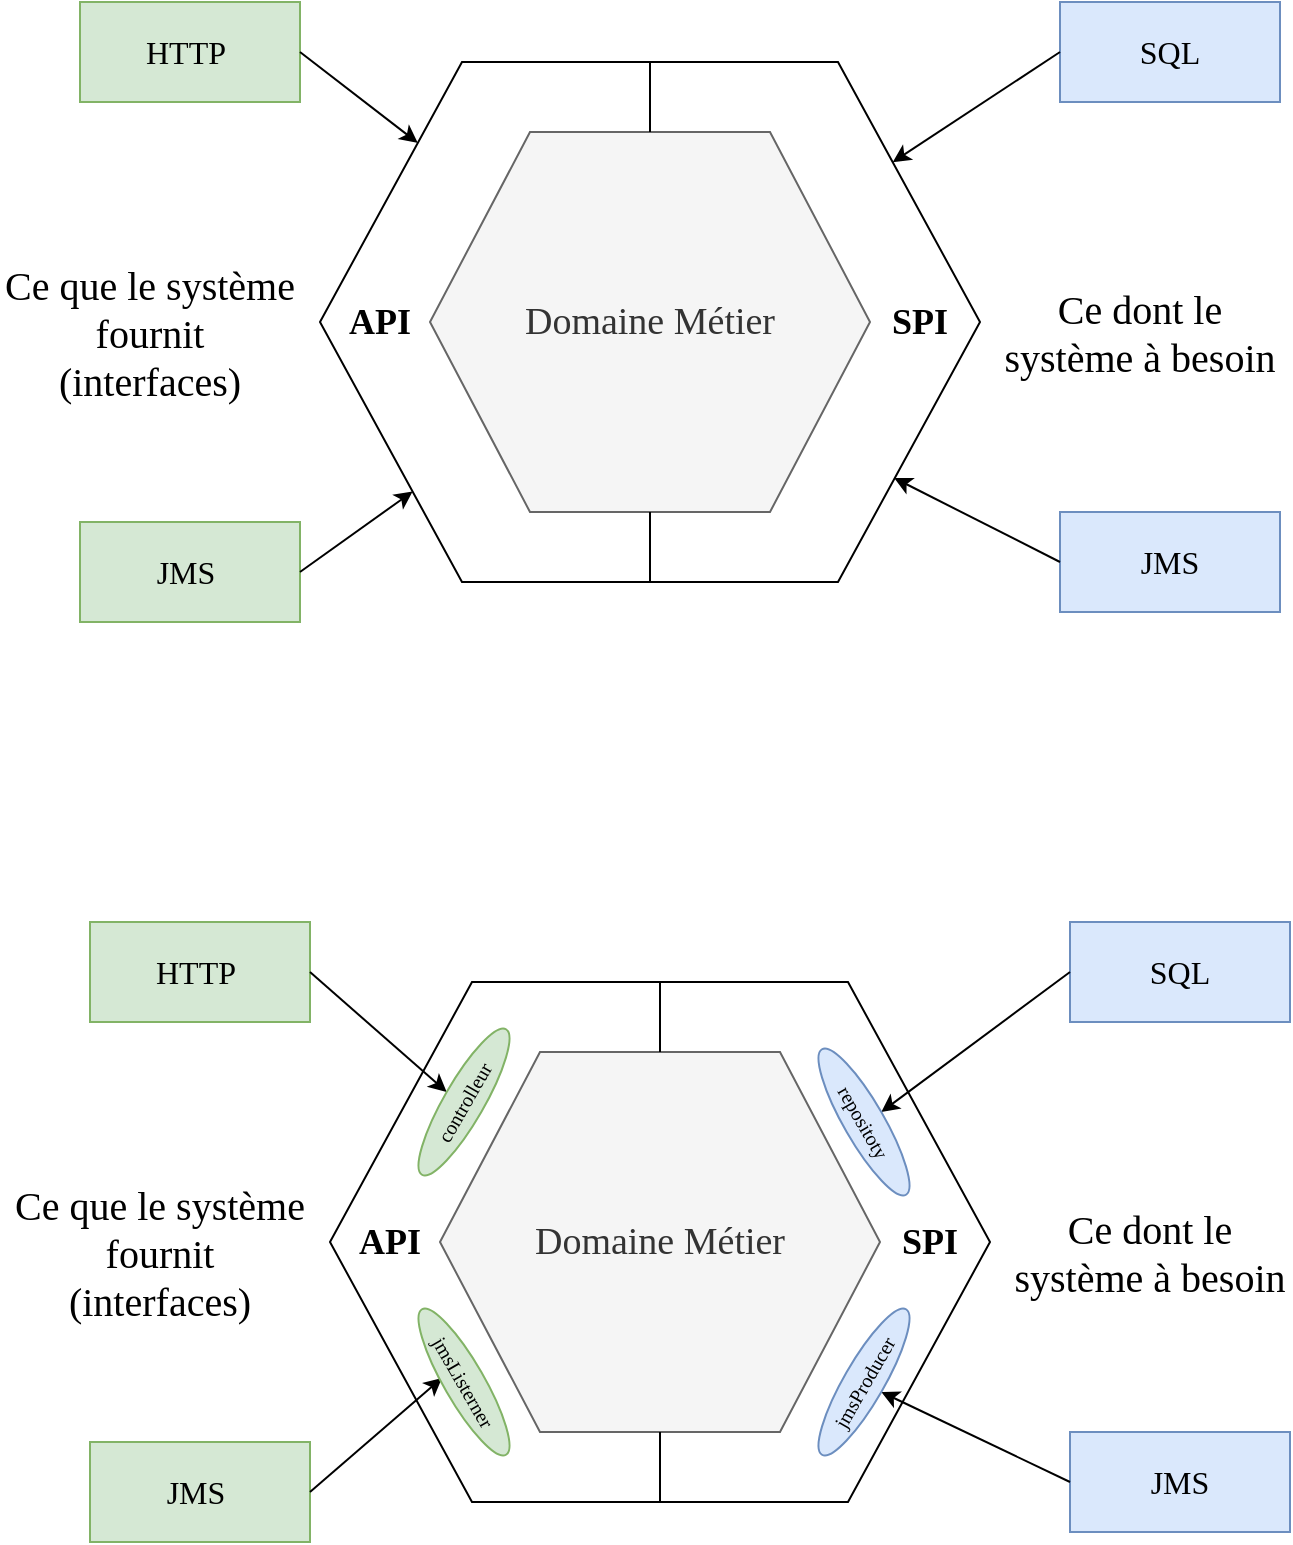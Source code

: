 <mxfile version="22.1.18" type="device" pages="8">
  <diagram id="oEvNkd1IwxwO1BtfdFwQ" name="architecture">
    <mxGraphModel dx="979" dy="743" grid="1" gridSize="10" guides="1" tooltips="1" connect="1" arrows="1" fold="1" page="1" pageScale="1" pageWidth="827" pageHeight="1169" math="0" shadow="0">
      <root>
        <mxCell id="0" />
        <mxCell id="1" parent="0" />
        <mxCell id="j_XLcCs_vJ3iD7UqQHrh-2" value="Ce que le système fournit (interfaces)" style="text;html=1;strokeColor=none;fillColor=none;align=center;verticalAlign=middle;whiteSpace=wrap;rounded=0;fontFamily=Comic Sans MS;fontSize=20;" vertex="1" parent="1">
          <mxGeometry x="70" y="320" width="150" height="30" as="geometry" />
        </mxCell>
        <mxCell id="j_XLcCs_vJ3iD7UqQHrh-4" value="Ce dont le système à besoin" style="text;html=1;strokeColor=none;fillColor=none;align=center;verticalAlign=middle;whiteSpace=wrap;rounded=0;fontFamily=Comic Sans MS;fontSize=20;" vertex="1" parent="1">
          <mxGeometry x="570" y="320" width="140" height="30" as="geometry" />
        </mxCell>
        <mxCell id="j_XLcCs_vJ3iD7UqQHrh-6" value="" style="shape=hexagon;perimeter=hexagonPerimeter2;whiteSpace=wrap;html=1;fixedSize=1;size=71;" vertex="1" parent="1">
          <mxGeometry x="230" y="200" width="330" height="260" as="geometry" />
        </mxCell>
        <mxCell id="j_XLcCs_vJ3iD7UqQHrh-7" value="Domaine Métier" style="shape=hexagon;perimeter=hexagonPerimeter2;whiteSpace=wrap;html=1;fixedSize=1;size=50;fontFamily=Comic Sans MS;fontSize=19;fillColor=#f5f5f5;fontColor=#333333;strokeColor=#666666;" vertex="1" parent="1">
          <mxGeometry x="285" y="235" width="220" height="190" as="geometry" />
        </mxCell>
        <mxCell id="j_XLcCs_vJ3iD7UqQHrh-8" value="" style="endArrow=none;html=1;rounded=0;entryX=0.5;entryY=0;entryDx=0;entryDy=0;exitX=0.5;exitY=0;exitDx=0;exitDy=0;" edge="1" parent="1" source="j_XLcCs_vJ3iD7UqQHrh-7" target="j_XLcCs_vJ3iD7UqQHrh-6">
          <mxGeometry width="50" height="50" relative="1" as="geometry">
            <mxPoint x="390" y="410" as="sourcePoint" />
            <mxPoint x="440" y="360" as="targetPoint" />
          </mxGeometry>
        </mxCell>
        <mxCell id="j_XLcCs_vJ3iD7UqQHrh-9" value="" style="endArrow=none;html=1;rounded=0;entryX=0.5;entryY=1;entryDx=0;entryDy=0;exitX=0.5;exitY=1;exitDx=0;exitDy=0;" edge="1" parent="1" source="j_XLcCs_vJ3iD7UqQHrh-6" target="j_XLcCs_vJ3iD7UqQHrh-7">
          <mxGeometry width="50" height="50" relative="1" as="geometry">
            <mxPoint x="405" y="245" as="sourcePoint" />
            <mxPoint x="405" y="210" as="targetPoint" />
          </mxGeometry>
        </mxCell>
        <mxCell id="j_XLcCs_vJ3iD7UqQHrh-10" value="API" style="text;html=1;strokeColor=none;fillColor=none;align=center;verticalAlign=middle;whiteSpace=wrap;rounded=0;fontStyle=1;fontFamily=Comic Sans MS;fontSize=18;" vertex="1" parent="1">
          <mxGeometry x="230" y="315" width="60" height="30" as="geometry" />
        </mxCell>
        <mxCell id="j_XLcCs_vJ3iD7UqQHrh-11" value="SPI" style="text;html=1;strokeColor=none;fillColor=none;align=center;verticalAlign=middle;whiteSpace=wrap;rounded=0;fontStyle=1;fontFamily=Comic Sans MS;fontSize=18;" vertex="1" parent="1">
          <mxGeometry x="500" y="315" width="60" height="30" as="geometry" />
        </mxCell>
        <mxCell id="j_XLcCs_vJ3iD7UqQHrh-16" value="HTTP&amp;nbsp;" style="text;html=1;strokeColor=#82b366;fillColor=#d5e8d4;align=center;verticalAlign=middle;whiteSpace=wrap;rounded=0;fontFamily=Comic Sans MS;fontSize=16;rotation=0;" vertex="1" parent="1">
          <mxGeometry x="110" y="170" width="110" height="50" as="geometry" />
        </mxCell>
        <mxCell id="j_XLcCs_vJ3iD7UqQHrh-17" value="JMS&amp;nbsp;" style="text;html=1;strokeColor=#82b366;fillColor=#d5e8d4;align=center;verticalAlign=middle;whiteSpace=wrap;rounded=0;fontFamily=Comic Sans MS;fontSize=16;rotation=0;" vertex="1" parent="1">
          <mxGeometry x="110" y="430" width="110" height="50" as="geometry" />
        </mxCell>
        <mxCell id="j_XLcCs_vJ3iD7UqQHrh-18" value="SQL" style="text;html=1;strokeColor=#6c8ebf;fillColor=#dae8fc;align=center;verticalAlign=middle;whiteSpace=wrap;rounded=0;fontFamily=Comic Sans MS;fontSize=16;rotation=0;" vertex="1" parent="1">
          <mxGeometry x="600" y="170" width="110" height="50" as="geometry" />
        </mxCell>
        <mxCell id="j_XLcCs_vJ3iD7UqQHrh-19" value="JMS" style="text;html=1;strokeColor=#6c8ebf;fillColor=#dae8fc;align=center;verticalAlign=middle;whiteSpace=wrap;rounded=0;fontFamily=Comic Sans MS;fontSize=16;rotation=0;" vertex="1" parent="1">
          <mxGeometry x="600" y="425" width="110" height="50" as="geometry" />
        </mxCell>
        <mxCell id="j_XLcCs_vJ3iD7UqQHrh-20" value="" style="endArrow=classic;html=1;rounded=0;exitX=1;exitY=0.5;exitDx=0;exitDy=0;" edge="1" parent="1" source="j_XLcCs_vJ3iD7UqQHrh-16" target="j_XLcCs_vJ3iD7UqQHrh-6">
          <mxGeometry width="50" height="50" relative="1" as="geometry">
            <mxPoint x="390" y="410" as="sourcePoint" />
            <mxPoint x="440" y="360" as="targetPoint" />
          </mxGeometry>
        </mxCell>
        <mxCell id="j_XLcCs_vJ3iD7UqQHrh-21" value="" style="endArrow=classic;html=1;rounded=0;exitX=1;exitY=0.5;exitDx=0;exitDy=0;" edge="1" parent="1" source="j_XLcCs_vJ3iD7UqQHrh-17" target="j_XLcCs_vJ3iD7UqQHrh-6">
          <mxGeometry width="50" height="50" relative="1" as="geometry">
            <mxPoint x="390" y="410" as="sourcePoint" />
            <mxPoint x="440" y="360" as="targetPoint" />
          </mxGeometry>
        </mxCell>
        <mxCell id="j_XLcCs_vJ3iD7UqQHrh-22" value="" style="endArrow=classic;html=1;rounded=0;exitX=0;exitY=0.5;exitDx=0;exitDy=0;entryX=0.87;entryY=0.8;entryDx=0;entryDy=0;entryPerimeter=0;" edge="1" parent="1" source="j_XLcCs_vJ3iD7UqQHrh-19" target="j_XLcCs_vJ3iD7UqQHrh-6">
          <mxGeometry width="50" height="50" relative="1" as="geometry">
            <mxPoint x="390" y="410" as="sourcePoint" />
            <mxPoint x="440" y="360" as="targetPoint" />
          </mxGeometry>
        </mxCell>
        <mxCell id="j_XLcCs_vJ3iD7UqQHrh-23" value="" style="endArrow=classic;html=1;rounded=0;exitX=0;exitY=0.5;exitDx=0;exitDy=0;" edge="1" parent="1" source="j_XLcCs_vJ3iD7UqQHrh-18" target="j_XLcCs_vJ3iD7UqQHrh-6">
          <mxGeometry width="50" height="50" relative="1" as="geometry">
            <mxPoint x="390" y="410" as="sourcePoint" />
            <mxPoint x="440" y="360" as="targetPoint" />
          </mxGeometry>
        </mxCell>
        <mxCell id="j_XLcCs_vJ3iD7UqQHrh-24" value="Ce que le système fournit (interfaces)" style="text;html=1;strokeColor=none;fillColor=none;align=center;verticalAlign=middle;whiteSpace=wrap;rounded=0;fontFamily=Comic Sans MS;fontSize=20;" vertex="1" parent="1">
          <mxGeometry x="75" y="780" width="150" height="30" as="geometry" />
        </mxCell>
        <mxCell id="j_XLcCs_vJ3iD7UqQHrh-25" value="Ce dont le système à besoin" style="text;html=1;strokeColor=none;fillColor=none;align=center;verticalAlign=middle;whiteSpace=wrap;rounded=0;fontFamily=Comic Sans MS;fontSize=20;" vertex="1" parent="1">
          <mxGeometry x="575" y="780" width="140" height="30" as="geometry" />
        </mxCell>
        <mxCell id="j_XLcCs_vJ3iD7UqQHrh-26" value="" style="shape=hexagon;perimeter=hexagonPerimeter2;whiteSpace=wrap;html=1;fixedSize=1;size=71;" vertex="1" parent="1">
          <mxGeometry x="235" y="660" width="330" height="260" as="geometry" />
        </mxCell>
        <mxCell id="j_XLcCs_vJ3iD7UqQHrh-27" value="Domaine Métier" style="shape=hexagon;perimeter=hexagonPerimeter2;whiteSpace=wrap;html=1;fixedSize=1;size=50;fontFamily=Comic Sans MS;fontSize=19;fillColor=#f5f5f5;fontColor=#333333;strokeColor=#666666;" vertex="1" parent="1">
          <mxGeometry x="290" y="695" width="220" height="190" as="geometry" />
        </mxCell>
        <mxCell id="j_XLcCs_vJ3iD7UqQHrh-28" value="" style="endArrow=none;html=1;rounded=0;entryX=0.5;entryY=0;entryDx=0;entryDy=0;exitX=0.5;exitY=0;exitDx=0;exitDy=0;" edge="1" parent="1" source="j_XLcCs_vJ3iD7UqQHrh-27" target="j_XLcCs_vJ3iD7UqQHrh-26">
          <mxGeometry width="50" height="50" relative="1" as="geometry">
            <mxPoint x="395" y="870" as="sourcePoint" />
            <mxPoint x="445" y="820" as="targetPoint" />
          </mxGeometry>
        </mxCell>
        <mxCell id="j_XLcCs_vJ3iD7UqQHrh-29" value="" style="endArrow=none;html=1;rounded=0;entryX=0.5;entryY=1;entryDx=0;entryDy=0;exitX=0.5;exitY=1;exitDx=0;exitDy=0;" edge="1" parent="1" source="j_XLcCs_vJ3iD7UqQHrh-26" target="j_XLcCs_vJ3iD7UqQHrh-27">
          <mxGeometry width="50" height="50" relative="1" as="geometry">
            <mxPoint x="410" y="705" as="sourcePoint" />
            <mxPoint x="410" y="670" as="targetPoint" />
          </mxGeometry>
        </mxCell>
        <mxCell id="j_XLcCs_vJ3iD7UqQHrh-30" value="API" style="text;html=1;strokeColor=none;fillColor=none;align=center;verticalAlign=middle;whiteSpace=wrap;rounded=0;fontStyle=1;fontFamily=Comic Sans MS;fontSize=18;" vertex="1" parent="1">
          <mxGeometry x="235" y="775" width="60" height="30" as="geometry" />
        </mxCell>
        <mxCell id="j_XLcCs_vJ3iD7UqQHrh-31" value="SPI" style="text;html=1;strokeColor=none;fillColor=none;align=center;verticalAlign=middle;whiteSpace=wrap;rounded=0;fontStyle=1;fontFamily=Comic Sans MS;fontSize=18;" vertex="1" parent="1">
          <mxGeometry x="505" y="775" width="60" height="30" as="geometry" />
        </mxCell>
        <mxCell id="j_XLcCs_vJ3iD7UqQHrh-32" value="HTTP&amp;nbsp;" style="text;html=1;strokeColor=#82b366;fillColor=#d5e8d4;align=center;verticalAlign=middle;whiteSpace=wrap;rounded=0;fontFamily=Comic Sans MS;fontSize=16;rotation=0;" vertex="1" parent="1">
          <mxGeometry x="115" y="630" width="110" height="50" as="geometry" />
        </mxCell>
        <mxCell id="j_XLcCs_vJ3iD7UqQHrh-33" value="JMS&amp;nbsp;" style="text;html=1;strokeColor=#82b366;fillColor=#d5e8d4;align=center;verticalAlign=middle;whiteSpace=wrap;rounded=0;fontFamily=Comic Sans MS;fontSize=16;rotation=0;" vertex="1" parent="1">
          <mxGeometry x="115" y="890" width="110" height="50" as="geometry" />
        </mxCell>
        <mxCell id="j_XLcCs_vJ3iD7UqQHrh-34" value="SQL" style="text;html=1;strokeColor=#6c8ebf;fillColor=#dae8fc;align=center;verticalAlign=middle;whiteSpace=wrap;rounded=0;fontFamily=Comic Sans MS;fontSize=16;rotation=0;" vertex="1" parent="1">
          <mxGeometry x="605" y="630" width="110" height="50" as="geometry" />
        </mxCell>
        <mxCell id="j_XLcCs_vJ3iD7UqQHrh-35" value="JMS" style="text;html=1;strokeColor=#6c8ebf;fillColor=#dae8fc;align=center;verticalAlign=middle;whiteSpace=wrap;rounded=0;fontFamily=Comic Sans MS;fontSize=16;rotation=0;" vertex="1" parent="1">
          <mxGeometry x="605" y="885" width="110" height="50" as="geometry" />
        </mxCell>
        <mxCell id="j_XLcCs_vJ3iD7UqQHrh-36" value="" style="endArrow=classic;html=1;rounded=0;exitX=1;exitY=0.5;exitDx=0;exitDy=0;entryX=0.5;entryY=0;entryDx=0;entryDy=0;" edge="1" parent="1" source="j_XLcCs_vJ3iD7UqQHrh-32" target="j_XLcCs_vJ3iD7UqQHrh-40">
          <mxGeometry width="50" height="50" relative="1" as="geometry">
            <mxPoint x="395" y="870" as="sourcePoint" />
            <mxPoint x="445" y="820" as="targetPoint" />
          </mxGeometry>
        </mxCell>
        <mxCell id="j_XLcCs_vJ3iD7UqQHrh-37" value="" style="endArrow=classic;html=1;rounded=0;exitX=1;exitY=0.5;exitDx=0;exitDy=0;entryX=0.414;entryY=0.926;entryDx=0;entryDy=0;entryPerimeter=0;" edge="1" parent="1" source="j_XLcCs_vJ3iD7UqQHrh-33" target="j_XLcCs_vJ3iD7UqQHrh-42">
          <mxGeometry width="50" height="50" relative="1" as="geometry">
            <mxPoint x="395" y="870" as="sourcePoint" />
            <mxPoint x="445" y="820" as="targetPoint" />
          </mxGeometry>
        </mxCell>
        <mxCell id="j_XLcCs_vJ3iD7UqQHrh-38" value="" style="endArrow=classic;html=1;rounded=0;exitX=0;exitY=0.5;exitDx=0;exitDy=0;entryX=0.5;entryY=1;entryDx=0;entryDy=0;" edge="1" parent="1" source="j_XLcCs_vJ3iD7UqQHrh-35" target="j_XLcCs_vJ3iD7UqQHrh-44">
          <mxGeometry width="50" height="50" relative="1" as="geometry">
            <mxPoint x="395" y="870" as="sourcePoint" />
            <mxPoint x="445" y="820" as="targetPoint" />
          </mxGeometry>
        </mxCell>
        <mxCell id="j_XLcCs_vJ3iD7UqQHrh-39" value="" style="endArrow=classic;html=1;rounded=0;exitX=0;exitY=0.5;exitDx=0;exitDy=0;entryX=0.5;entryY=0;entryDx=0;entryDy=0;" edge="1" parent="1" source="j_XLcCs_vJ3iD7UqQHrh-34" target="j_XLcCs_vJ3iD7UqQHrh-43">
          <mxGeometry width="50" height="50" relative="1" as="geometry">
            <mxPoint x="395" y="870" as="sourcePoint" />
            <mxPoint x="445" y="820" as="targetPoint" />
          </mxGeometry>
        </mxCell>
        <mxCell id="j_XLcCs_vJ3iD7UqQHrh-40" value="controlleur" style="ellipse;whiteSpace=wrap;html=1;rotation=-60;fontFamily=Comic Sans MS;fontSize=10;fillColor=#d5e8d4;strokeColor=#82b366;" vertex="1" parent="1">
          <mxGeometry x="260" y="710" width="84" height="20" as="geometry" />
        </mxCell>
        <mxCell id="j_XLcCs_vJ3iD7UqQHrh-42" value="jmsListerner" style="ellipse;whiteSpace=wrap;html=1;rotation=60;fontFamily=Comic Sans MS;fontSize=10;fillColor=#d5e8d4;strokeColor=#82b366;" vertex="1" parent="1">
          <mxGeometry x="260" y="850" width="84" height="20" as="geometry" />
        </mxCell>
        <mxCell id="j_XLcCs_vJ3iD7UqQHrh-43" value="repositoty" style="ellipse;whiteSpace=wrap;html=1;rotation=60;fontFamily=Comic Sans MS;fontSize=10;fillColor=#dae8fc;strokeColor=#6c8ebf;" vertex="1" parent="1">
          <mxGeometry x="460" y="720" width="84" height="20" as="geometry" />
        </mxCell>
        <mxCell id="j_XLcCs_vJ3iD7UqQHrh-44" value="jmsProducer" style="ellipse;whiteSpace=wrap;html=1;rotation=-60;fontFamily=Comic Sans MS;fontSize=10;fillColor=#dae8fc;strokeColor=#6c8ebf;" vertex="1" parent="1">
          <mxGeometry x="460" y="850" width="84" height="20" as="geometry" />
        </mxCell>
      </root>
    </mxGraphModel>
  </diagram>
  <diagram id="sai9bUEAq_DXvl-pUxqO" name="VueGlobale">
    <mxGraphModel dx="979" dy="743" grid="0" gridSize="10" guides="1" tooltips="1" connect="1" arrows="1" fold="1" page="1" pageScale="1" pageWidth="827" pageHeight="1169" math="0" shadow="0">
      <root>
        <mxCell id="0" />
        <mxCell id="1" parent="0" />
        <mxCell id="jzQGbQT4yqzN3YGiEX8k-1" value="&lt;font style=&quot;&quot;&gt;&lt;span style=&quot;font-size: 15px;&quot;&gt;admin-service&lt;/span&gt;&lt;br&gt;&lt;font style=&quot;font-size: 11px; font-weight: normal;&quot;&gt;&lt;br&gt;Service d&#39;administration &lt;br&gt;des campagnes de votes.&amp;nbsp;&lt;br&gt;&lt;/font&gt;&lt;span style=&quot;font-weight: normal;&quot;&gt;Source de vérité unique pour les données de vote.&lt;/span&gt;&lt;br&gt;&lt;/font&gt;" style="shape=hexagon;perimeter=hexagonPerimeter2;whiteSpace=wrap;html=1;fixedSize=1;fontStyle=1;fontFamily=Comic Sans MS;verticalAlign=top;" vertex="1" parent="1">
          <mxGeometry x="99" y="109" width="171" height="141" as="geometry" />
        </mxCell>
        <mxCell id="MPoNUDaII9JDlLItIvVJ-1" value="&lt;font style=&quot;&quot;&gt;&lt;span style=&quot;font-size: 15px;&quot;&gt;voting-service&lt;/span&gt;&lt;br&gt;&lt;font style=&quot;font-size: 11px; font-weight: normal;&quot;&gt;&lt;br&gt;&lt;/font&gt;&lt;span style=&quot;font-weight: normal;&quot;&gt;Service publique permettant a une personne de voter.&lt;/span&gt;&lt;br&gt;&lt;/font&gt;" style="shape=hexagon;perimeter=hexagonPerimeter2;whiteSpace=wrap;html=1;fixedSize=1;fontStyle=1;fontFamily=Comic Sans MS;verticalAlign=top;" vertex="1" parent="1">
          <mxGeometry x="542" y="108" width="160" height="143" as="geometry" />
        </mxCell>
        <mxCell id="CzFZeOnxL2XLEeI-FJBx-1" value="" style="endArrow=classic;html=1;rounded=0;exitX=0;exitY=0.5;exitDx=0;exitDy=0;entryX=1;entryY=0.5;entryDx=0;entryDy=0;" edge="1" parent="1" source="MPoNUDaII9JDlLItIvVJ-1" target="jzQGbQT4yqzN3YGiEX8k-1">
          <mxGeometry width="50" height="50" relative="1" as="geometry">
            <mxPoint x="419" y="604" as="sourcePoint" />
            <mxPoint x="477" y="470" as="targetPoint" />
          </mxGeometry>
        </mxCell>
        <mxCell id="CzFZeOnxL2XLEeI-FJBx-2" value="dépendance" style="edgeLabel;html=1;align=center;verticalAlign=middle;resizable=0;points=[];fontSize=13;fontFamily=Comic Sans MS;" vertex="1" connectable="0" parent="CzFZeOnxL2XLEeI-FJBx-1">
          <mxGeometry x="-0.044" y="1" relative="1" as="geometry">
            <mxPoint as="offset" />
          </mxGeometry>
        </mxCell>
      </root>
    </mxGraphModel>
  </diagram>
  <diagram name="Page-1" id="G3Ds86VxnuODa4t5qE7E">
    <mxGraphModel dx="979" dy="743" grid="1" gridSize="10" guides="1" tooltips="1" connect="1" arrows="1" fold="1" page="1" pageScale="1" pageWidth="827" pageHeight="1169" math="0" shadow="0">
      <root>
        <mxCell id="0" />
        <mxCell id="1" parent="0" />
        <mxCell id="6d7RA7EBXeTtU1A4HqyG-1" value="voting-service" style="shape=hexagon;perimeter=hexagonPerimeter2;whiteSpace=wrap;html=1;fixedSize=1;" parent="1" vertex="1">
          <mxGeometry x="172.5" y="390" width="90" height="80" as="geometry" />
        </mxCell>
        <mxCell id="6d7RA7EBXeTtU1A4HqyG-2" value="admin-service" style="shape=hexagon;perimeter=hexagonPerimeter2;whiteSpace=wrap;html=1;fixedSize=1;" parent="1" vertex="1">
          <mxGeometry x="324" y="390" width="90" height="80" as="geometry" />
        </mxCell>
        <mxCell id="6d7RA7EBXeTtU1A4HqyG-3" value="results-service" style="shape=hexagon;perimeter=hexagonPerimeter2;whiteSpace=wrap;html=1;fixedSize=1;" parent="1" vertex="1">
          <mxGeometry x="450" y="390" width="90" height="80" as="geometry" />
        </mxCell>
        <mxCell id="6d7RA7EBXeTtU1A4HqyG-4" value="monitoring-service" style="shape=hexagon;perimeter=hexagonPerimeter2;whiteSpace=wrap;html=1;fixedSize=1;" parent="1" vertex="1">
          <mxGeometry x="580" y="390" width="90" height="80" as="geometry" />
        </mxCell>
        <mxCell id="6d7RA7EBXeTtU1A4HqyG-5" value="" style="shape=cylinder3;whiteSpace=wrap;html=1;boundedLbl=1;backgroundOutline=1;size=15;" parent="1" vertex="1">
          <mxGeometry x="262.5" y="490" width="60" height="80" as="geometry" />
        </mxCell>
        <mxCell id="6d7RA7EBXeTtU1A4HqyG-6" value="campagne" style="ellipse;whiteSpace=wrap;html=1;" parent="1" vertex="1">
          <mxGeometry x="110" y="880" width="120" height="53.75" as="geometry" />
        </mxCell>
        <mxCell id="6d7RA7EBXeTtU1A4HqyG-10" value="objet" style="ellipse;whiteSpace=wrap;html=1;" parent="1" vertex="1">
          <mxGeometry x="280" y="910" width="94" height="30" as="geometry" />
        </mxCell>
        <mxCell id="6d7RA7EBXeTtU1A4HqyG-11" value="vote" style="ellipse;whiteSpace=wrap;html=1;" parent="1" vertex="1">
          <mxGeometry x="502" y="740" width="94" height="60" as="geometry" />
        </mxCell>
        <mxCell id="6d7RA7EBXeTtU1A4HqyG-12" value="vote" style="ellipse;whiteSpace=wrap;html=1;" parent="1" vertex="1">
          <mxGeometry x="506" y="800" width="94" height="60" as="geometry" />
        </mxCell>
        <mxCell id="6d7RA7EBXeTtU1A4HqyG-13" value="vote" style="ellipse;whiteSpace=wrap;html=1;" parent="1" vertex="1">
          <mxGeometry x="506" y="860" width="94" height="60" as="geometry" />
        </mxCell>
        <mxCell id="6d7RA7EBXeTtU1A4HqyG-14" value="vote" style="ellipse;whiteSpace=wrap;html=1;" parent="1" vertex="1">
          <mxGeometry x="506" y="920" width="94" height="60" as="geometry" />
        </mxCell>
        <mxCell id="6d7RA7EBXeTtU1A4HqyG-15" value="vote" style="ellipse;whiteSpace=wrap;html=1;" parent="1" vertex="1">
          <mxGeometry x="506" y="980" width="94" height="60" as="geometry" />
        </mxCell>
        <mxCell id="6d7RA7EBXeTtU1A4HqyG-16" value="&lt;h1&gt;Rest API&lt;/h1&gt;&lt;p&gt;&lt;span style=&quot;background-color: initial;&quot;&gt;POST /campaign/{id}/object/{id}/vote&lt;br&gt;&lt;/span&gt;GET /campaign/{id}/object/{id}&lt;/p&gt;&lt;p&gt;&lt;br&gt;&lt;/p&gt;" style="text;html=1;strokeColor=none;fillColor=none;spacing=5;spacingTop=-20;whiteSpace=wrap;overflow=hidden;rounded=0;" parent="1" vertex="1">
          <mxGeometry x="55" y="260" width="210" height="120" as="geometry" />
        </mxCell>
        <mxCell id="6d7RA7EBXeTtU1A4HqyG-17" value="" style="shape=cylinder3;whiteSpace=wrap;html=1;boundedLbl=1;backgroundOutline=1;size=15;rotation=90;" parent="1" vertex="1">
          <mxGeometry x="398.75" y="388.75" width="27.5" height="457.5" as="geometry" />
        </mxCell>
        <mxCell id="6d7RA7EBXeTtU1A4HqyG-18" value="" style="endArrow=classic;html=1;rounded=0;exitX=0.625;exitY=1;exitDx=0;exitDy=0;entryX=0;entryY=1;entryDx=0;entryDy=-15;entryPerimeter=0;" parent="1" source="6d7RA7EBXeTtU1A4HqyG-1" target="6d7RA7EBXeTtU1A4HqyG-17" edge="1">
          <mxGeometry width="50" height="50" relative="1" as="geometry">
            <mxPoint x="340" y="610" as="sourcePoint" />
            <mxPoint x="229" y="600" as="targetPoint" />
          </mxGeometry>
        </mxCell>
        <mxCell id="6d7RA7EBXeTtU1A4HqyG-19" value="" style="endArrow=classic;html=1;rounded=0;" parent="1" source="6d7RA7EBXeTtU1A4HqyG-17" target="6d7RA7EBXeTtU1A4HqyG-3" edge="1">
          <mxGeometry width="50" height="50" relative="1" as="geometry">
            <mxPoint x="500" y="600" as="sourcePoint" />
            <mxPoint x="320" y="560" as="targetPoint" />
          </mxGeometry>
        </mxCell>
        <mxCell id="6d7RA7EBXeTtU1A4HqyG-20" value="" style="endArrow=classic;html=1;rounded=0;entryX=0.5;entryY=1;entryDx=0;entryDy=0;exitX=0.009;exitY=0.11;exitDx=0;exitDy=0;exitPerimeter=0;" parent="1" source="6d7RA7EBXeTtU1A4HqyG-17" target="6d7RA7EBXeTtU1A4HqyG-4" edge="1">
          <mxGeometry width="50" height="50" relative="1" as="geometry">
            <mxPoint x="250" y="610" as="sourcePoint" />
            <mxPoint x="300" y="560" as="targetPoint" />
          </mxGeometry>
        </mxCell>
        <mxCell id="6d7RA7EBXeTtU1A4HqyG-21" value="PENDING" style="ellipse;whiteSpace=wrap;html=1;" parent="1" vertex="1">
          <mxGeometry x="26" y="1020" width="94" height="60" as="geometry" />
        </mxCell>
        <mxCell id="6d7RA7EBXeTtU1A4HqyG-22" value="OPEN" style="ellipse;whiteSpace=wrap;html=1;" parent="1" vertex="1">
          <mxGeometry x="172.5" y="1020" width="94" height="60" as="geometry" />
        </mxCell>
        <mxCell id="6d7RA7EBXeTtU1A4HqyG-23" value="CLOSED" style="ellipse;whiteSpace=wrap;html=1;" parent="1" vertex="1">
          <mxGeometry x="324" y="1020" width="94" height="60" as="geometry" />
        </mxCell>
        <mxCell id="Wwq2GrCyzlOyqkV0D2K5-1" value="objet" style="ellipse;whiteSpace=wrap;html=1;" parent="1" vertex="1">
          <mxGeometry x="280" y="880" width="94" height="30" as="geometry" />
        </mxCell>
        <mxCell id="Wwq2GrCyzlOyqkV0D2K5-2" value="objet" style="ellipse;whiteSpace=wrap;html=1;" parent="1" vertex="1">
          <mxGeometry x="270" y="850" width="94" height="30" as="geometry" />
        </mxCell>
        <mxCell id="Wwq2GrCyzlOyqkV0D2K5-3" value="objet" style="ellipse;whiteSpace=wrap;html=1;" parent="1" vertex="1">
          <mxGeometry x="270" y="940" width="94" height="30" as="geometry" />
        </mxCell>
        <mxCell id="NYO9-W4xfDDR4h9_j9Rd-1" value="campagne" style="ellipse;whiteSpace=wrap;html=1;" vertex="1" parent="1">
          <mxGeometry x="157.5" y="1220" width="120" height="53.75" as="geometry" />
        </mxCell>
        <mxCell id="NYO9-W4xfDDR4h9_j9Rd-2" value="objet" style="ellipse;whiteSpace=wrap;html=1;" vertex="1" parent="1">
          <mxGeometry x="356" y="1200" width="94" height="30" as="geometry" />
        </mxCell>
        <mxCell id="NYO9-W4xfDDR4h9_j9Rd-3" value="objet" style="ellipse;whiteSpace=wrap;html=1;" vertex="1" parent="1">
          <mxGeometry x="374" y="1229.88" width="94" height="30" as="geometry" />
        </mxCell>
        <mxCell id="NYO9-W4xfDDR4h9_j9Rd-4" value="objet" style="ellipse;whiteSpace=wrap;html=1;" vertex="1" parent="1">
          <mxGeometry x="390" y="1260" width="94" height="30" as="geometry" />
        </mxCell>
        <mxCell id="NYO9-W4xfDDR4h9_j9Rd-5" value="" style="endArrow=none;html=1;rounded=0;exitX=1;exitY=0.5;exitDx=0;exitDy=0;entryX=0;entryY=0.5;entryDx=0;entryDy=0;" edge="1" parent="1" source="NYO9-W4xfDDR4h9_j9Rd-1" target="NYO9-W4xfDDR4h9_j9Rd-2">
          <mxGeometry width="50" height="50" relative="1" as="geometry">
            <mxPoint x="390" y="1090" as="sourcePoint" />
            <mxPoint x="440" y="1040" as="targetPoint" />
          </mxGeometry>
        </mxCell>
        <mxCell id="NYO9-W4xfDDR4h9_j9Rd-6" value="" style="endArrow=none;html=1;rounded=0;exitX=1;exitY=0.5;exitDx=0;exitDy=0;" edge="1" parent="1" source="NYO9-W4xfDDR4h9_j9Rd-1" target="NYO9-W4xfDDR4h9_j9Rd-3">
          <mxGeometry width="50" height="50" relative="1" as="geometry">
            <mxPoint x="390" y="1090" as="sourcePoint" />
            <mxPoint x="440" y="1040" as="targetPoint" />
          </mxGeometry>
        </mxCell>
        <mxCell id="NYO9-W4xfDDR4h9_j9Rd-7" value="" style="endArrow=none;html=1;rounded=0;exitX=1;exitY=0.5;exitDx=0;exitDy=0;entryX=0;entryY=0.5;entryDx=0;entryDy=0;" edge="1" parent="1" source="NYO9-W4xfDDR4h9_j9Rd-1" target="NYO9-W4xfDDR4h9_j9Rd-4">
          <mxGeometry width="50" height="50" relative="1" as="geometry">
            <mxPoint x="390" y="1090" as="sourcePoint" />
            <mxPoint x="440" y="1040" as="targetPoint" />
          </mxGeometry>
        </mxCell>
      </root>
    </mxGraphModel>
  </diagram>
  <diagram id="eorsUD-LDszYpwrviJl4" name="Page-2">
    <mxGraphModel dx="1152" dy="1068" grid="0" gridSize="10" guides="1" tooltips="1" connect="1" arrows="1" fold="1" page="1" pageScale="1" pageWidth="827" pageHeight="1169" math="0" shadow="0">
      <root>
        <mxCell id="0" />
        <mxCell id="1" parent="0" />
        <mxCell id="vTHER4IsNHcq7hxchsJE-10" value="" style="rounded=0;whiteSpace=wrap;html=1;fontFamily=Comic Sans MS;" parent="1" vertex="1">
          <mxGeometry x="310" y="190" width="480" height="860" as="geometry" />
        </mxCell>
        <mxCell id="vTHER4IsNHcq7hxchsJE-1" value="Votant" style="shape=umlActor;verticalLabelPosition=bottom;verticalAlign=top;html=1;outlineConnect=0;fontFamily=Comic Sans MS;fontStyle=1" parent="1" vertex="1">
          <mxGeometry x="93" y="405" width="30" height="60" as="geometry" />
        </mxCell>
        <mxCell id="vTHER4IsNHcq7hxchsJE-4" value="" style="endArrow=classic;html=1;rounded=0;entryX=0;entryY=0.5;entryDx=0;entryDy=0;fontFamily=Comic Sans MS;" parent="1" target="vTHER4IsNHcq7hxchsJE-3" edge="1">
          <mxGeometry width="50" height="50" relative="1" as="geometry">
            <mxPoint x="170" y="300" as="sourcePoint" />
            <mxPoint x="440" y="730" as="targetPoint" />
          </mxGeometry>
        </mxCell>
        <mxCell id="vTHER4IsNHcq7hxchsJE-6" value="" style="endArrow=classic;html=1;rounded=0;entryX=0;entryY=0.5;entryDx=0;entryDy=0;fontFamily=Comic Sans MS;" parent="1" target="vTHER4IsNHcq7hxchsJE-5" edge="1">
          <mxGeometry width="50" height="50" relative="1" as="geometry">
            <mxPoint x="152" y="460" as="sourcePoint" />
            <mxPoint x="460" y="730" as="targetPoint" />
          </mxGeometry>
        </mxCell>
        <mxCell id="vTHER4IsNHcq7hxchsJE-3" value="Demande une autorisation de vote" style="ellipse;whiteSpace=wrap;html=1;fontFamily=Comic Sans MS;" parent="1" vertex="1">
          <mxGeometry x="380" y="260" width="120" height="80" as="geometry" />
        </mxCell>
        <mxCell id="vTHER4IsNHcq7hxchsJE-7" value="" style="endArrow=classic;html=1;rounded=0;entryX=0.5;entryY=1;entryDx=0;entryDy=0;exitX=0.5;exitY=0;exitDx=0;exitDy=0;dashed=1;dashPattern=8 8;fontFamily=Comic Sans MS;" parent="1" source="vTHER4IsNHcq7hxchsJE-5" target="vTHER4IsNHcq7hxchsJE-3" edge="1">
          <mxGeometry width="50" height="50" relative="1" as="geometry">
            <mxPoint x="460" y="890" as="sourcePoint" />
            <mxPoint x="510" y="840" as="targetPoint" />
          </mxGeometry>
        </mxCell>
        <mxCell id="vTHER4IsNHcq7hxchsJE-5" value="Voter pour une campagne" style="ellipse;whiteSpace=wrap;html=1;fontFamily=Comic Sans MS;" parent="1" vertex="1">
          <mxGeometry x="380" y="420" width="120" height="80" as="geometry" />
        </mxCell>
        <mxCell id="vTHER4IsNHcq7hxchsJE-11" value="Gestionnaire de campagne" style="shape=umlActor;verticalLabelPosition=bottom;verticalAlign=top;html=1;outlineConnect=0;fontFamily=Comic Sans MS;fontStyle=1" parent="1" vertex="1">
          <mxGeometry x="100" y="645" width="30" height="60" as="geometry" />
        </mxCell>
        <mxCell id="vTHER4IsNHcq7hxchsJE-13" value="Créer une campagne" style="ellipse;whiteSpace=wrap;html=1;fontFamily=Comic Sans MS;" parent="1" vertex="1">
          <mxGeometry x="348" y="647" width="206" height="80" as="geometry" />
        </mxCell>
        <mxCell id="vTHER4IsNHcq7hxchsJE-14" value="Modifier/Démarrer/Stopper une campage" style="ellipse;whiteSpace=wrap;html=1;fontFamily=Comic Sans MS;" parent="1" vertex="1">
          <mxGeometry x="440" y="750" width="206" height="80" as="geometry" />
        </mxCell>
        <mxCell id="vTHER4IsNHcq7hxchsJE-15" value="" style="endArrow=classic;html=1;rounded=0;entryX=0;entryY=0.5;entryDx=0;entryDy=0;fontFamily=Comic Sans MS;" parent="1" target="vTHER4IsNHcq7hxchsJE-13" edge="1">
          <mxGeometry width="50" height="50" relative="1" as="geometry">
            <mxPoint x="180" y="690" as="sourcePoint" />
            <mxPoint x="420" y="710" as="targetPoint" />
          </mxGeometry>
        </mxCell>
        <mxCell id="vTHER4IsNHcq7hxchsJE-16" value="" style="endArrow=classic;html=1;rounded=0;entryX=0.005;entryY=0.388;entryDx=0;entryDy=0;entryPerimeter=0;fontFamily=Comic Sans MS;" parent="1" target="vTHER4IsNHcq7hxchsJE-14" edge="1">
          <mxGeometry width="50" height="50" relative="1" as="geometry">
            <mxPoint x="180" y="690" as="sourcePoint" />
            <mxPoint x="300" y="710" as="targetPoint" />
          </mxGeometry>
        </mxCell>
        <mxCell id="vTHER4IsNHcq7hxchsJE-17" value="Ajouter des objets à une campagne" style="ellipse;whiteSpace=wrap;html=1;fontFamily=Comic Sans MS;" parent="1" vertex="1">
          <mxGeometry x="414" y="847" width="206" height="80" as="geometry" />
        </mxCell>
        <mxCell id="vTHER4IsNHcq7hxchsJE-18" value="Valider/Refuser une autorisation de vote" style="ellipse;whiteSpace=wrap;html=1;fontFamily=Comic Sans MS;" parent="1" vertex="1">
          <mxGeometry x="556" y="565" width="206" height="80" as="geometry" />
        </mxCell>
        <mxCell id="vTHER4IsNHcq7hxchsJE-19" value="" style="endArrow=classic;html=1;rounded=0;entryX=0.5;entryY=0;entryDx=0;entryDy=0;exitX=1;exitY=1;exitDx=0;exitDy=0;dashed=1;dashPattern=8 8;fontFamily=Comic Sans MS;" parent="1" source="vTHER4IsNHcq7hxchsJE-3" target="vTHER4IsNHcq7hxchsJE-18" edge="1">
          <mxGeometry width="50" height="50" relative="1" as="geometry">
            <mxPoint x="450" y="430" as="sourcePoint" />
            <mxPoint x="450" y="350" as="targetPoint" />
          </mxGeometry>
        </mxCell>
        <mxCell id="vTHER4IsNHcq7hxchsJE-20" value="" style="endArrow=classic;html=1;rounded=0;entryX=0;entryY=0.5;entryDx=0;entryDy=0;fontFamily=Comic Sans MS;" parent="1" target="vTHER4IsNHcq7hxchsJE-17" edge="1">
          <mxGeometry width="50" height="50" relative="1" as="geometry">
            <mxPoint x="180" y="690" as="sourcePoint" />
            <mxPoint x="110" y="670" as="targetPoint" />
          </mxGeometry>
        </mxCell>
        <mxCell id="vTHER4IsNHcq7hxchsJE-21" value="" style="endArrow=classic;html=1;rounded=0;entryX=1;entryY=0;entryDx=0;entryDy=0;exitX=1;exitY=1;exitDx=0;exitDy=0;dashed=1;dashPattern=8 8;fontFamily=Comic Sans MS;" parent="1" source="vTHER4IsNHcq7hxchsJE-5" target="vTHER4IsNHcq7hxchsJE-14" edge="1">
          <mxGeometry width="50" height="50" relative="1" as="geometry">
            <mxPoint x="40" y="730" as="sourcePoint" />
            <mxPoint x="90" y="680" as="targetPoint" />
          </mxGeometry>
        </mxCell>
        <mxCell id="BeDkReBGD84sfCVMEjXH-1" value="&lt;h1&gt;&lt;span style=&quot;background-color: initial;&quot;&gt;Voting APP - Cas d&#39;utilisations&lt;br&gt;&lt;/span&gt;&lt;span style=&quot;font-size: 12px; font-weight: 400;&quot;&gt;Digramme USE CASE du projet VotingAPP&lt;/span&gt;&lt;/h1&gt;&lt;p&gt;&lt;br&gt;&lt;/p&gt;" style="text;html=1;strokeColor=none;fillColor=none;spacing=5;spacingTop=-20;whiteSpace=wrap;overflow=hidden;rounded=0;fontFamily=Comic Sans MS;" parent="1" vertex="1">
          <mxGeometry x="10" y="20" width="520" height="120" as="geometry" />
        </mxCell>
        <mxCell id="VcrCOzRqJQ7C_8GFNYf7-1" value="Consulter les résultats d&#39;une camagne" style="ellipse;whiteSpace=wrap;html=1;fontFamily=Comic Sans MS;" vertex="1" parent="1">
          <mxGeometry x="435" y="938" width="206" height="80" as="geometry" />
        </mxCell>
        <mxCell id="VcrCOzRqJQ7C_8GFNYf7-2" value="" style="endArrow=classic;html=1;rounded=0;entryX=0;entryY=0.5;entryDx=0;entryDy=0;fontFamily=Comic Sans MS;" edge="1" parent="1" target="VcrCOzRqJQ7C_8GFNYf7-1">
          <mxGeometry width="50" height="50" relative="1" as="geometry">
            <mxPoint x="184" y="691" as="sourcePoint" />
            <mxPoint x="424" y="897" as="targetPoint" />
          </mxGeometry>
        </mxCell>
        <mxCell id="VcrCOzRqJQ7C_8GFNYf7-3" value="Citoyen" style="shape=umlActor;verticalLabelPosition=bottom;verticalAlign=top;html=1;outlineConnect=0;fontFamily=Comic Sans MS;fontStyle=1" vertex="1" parent="1">
          <mxGeometry x="100" y="262" width="30" height="60" as="geometry" />
        </mxCell>
        <mxCell id="VcrCOzRqJQ7C_8GFNYf7-4" value="" style="endArrow=classic;html=1;rounded=0;entryX=0;entryY=0.5;entryDx=0;entryDy=0;fontFamily=Comic Sans MS;" edge="1" parent="1" target="vTHER4IsNHcq7hxchsJE-18">
          <mxGeometry width="50" height="50" relative="1" as="geometry">
            <mxPoint x="182" y="688" as="sourcePoint" />
            <mxPoint x="358" y="697" as="targetPoint" />
          </mxGeometry>
        </mxCell>
      </root>
    </mxGraphModel>
  </diagram>
  <diagram name="Copie de Page-2" id="RuqqYH3me5lDtDGBivgb">
    <mxGraphModel dx="979" dy="743" grid="1" gridSize="10" guides="1" tooltips="1" connect="1" arrows="1" fold="1" page="1" pageScale="1" pageWidth="827" pageHeight="1169" math="0" shadow="0">
      <root>
        <mxCell id="YZHuKe3IQT8OoPDCED9f-0" />
        <mxCell id="YZHuKe3IQT8OoPDCED9f-1" parent="YZHuKe3IQT8OoPDCED9f-0" />
        <mxCell id="cYjT16HvaFi7w7iUG4rs-22" value="Bus de communication" style="shape=cylinder3;whiteSpace=wrap;html=1;boundedLbl=1;backgroundOutline=1;size=15;fontFamily=Comic Sans MS;rotation=90;horizontal=0;verticalAlign=top;fontStyle=1;fillColor=#f8cecc;strokeColor=#b85450;" parent="YZHuKe3IQT8OoPDCED9f-1" vertex="1">
          <mxGeometry x="425.63" y="166.88" width="126.25" height="540" as="geometry" />
        </mxCell>
        <mxCell id="YZHuKe3IQT8OoPDCED9f-2" value="" style="rounded=0;whiteSpace=wrap;html=1;fontFamily=Comic Sans MS;" parent="YZHuKe3IQT8OoPDCED9f-1" vertex="1">
          <mxGeometry x="1640" y="210" width="480" height="860" as="geometry" />
        </mxCell>
        <mxCell id="YZHuKe3IQT8OoPDCED9f-3" value="Votant" style="shape=umlActor;verticalLabelPosition=bottom;verticalAlign=top;html=1;outlineConnect=0;fontFamily=Comic Sans MS;fontStyle=1" parent="YZHuKe3IQT8OoPDCED9f-1" vertex="1">
          <mxGeometry x="1430" y="280" width="30" height="60" as="geometry" />
        </mxCell>
        <mxCell id="YZHuKe3IQT8OoPDCED9f-4" value="" style="endArrow=classic;html=1;rounded=0;entryX=0;entryY=0.5;entryDx=0;entryDy=0;fontFamily=Comic Sans MS;" parent="YZHuKe3IQT8OoPDCED9f-1" target="YZHuKe3IQT8OoPDCED9f-6" edge="1">
          <mxGeometry width="50" height="50" relative="1" as="geometry">
            <mxPoint x="1500" y="320" as="sourcePoint" />
            <mxPoint x="1770" y="750" as="targetPoint" />
          </mxGeometry>
        </mxCell>
        <mxCell id="YZHuKe3IQT8OoPDCED9f-5" value="" style="endArrow=classic;html=1;rounded=0;entryX=0;entryY=0.5;entryDx=0;entryDy=0;fontFamily=Comic Sans MS;" parent="YZHuKe3IQT8OoPDCED9f-1" target="YZHuKe3IQT8OoPDCED9f-8" edge="1">
          <mxGeometry width="50" height="50" relative="1" as="geometry">
            <mxPoint x="1500" y="320" as="sourcePoint" />
            <mxPoint x="1790" y="750" as="targetPoint" />
          </mxGeometry>
        </mxCell>
        <mxCell id="YZHuKe3IQT8OoPDCED9f-6" value="Demande une autorisationDto de vote" style="ellipse;whiteSpace=wrap;html=1;fontFamily=Comic Sans MS;" parent="YZHuKe3IQT8OoPDCED9f-1" vertex="1">
          <mxGeometry x="1710" y="310" width="120" height="80" as="geometry" />
        </mxCell>
        <mxCell id="YZHuKe3IQT8OoPDCED9f-7" value="" style="endArrow=classic;html=1;rounded=0;entryX=0.5;entryY=1;entryDx=0;entryDy=0;exitX=0.5;exitY=0;exitDx=0;exitDy=0;dashed=1;dashPattern=8 8;fontFamily=Comic Sans MS;" parent="YZHuKe3IQT8OoPDCED9f-1" source="YZHuKe3IQT8OoPDCED9f-8" target="YZHuKe3IQT8OoPDCED9f-6" edge="1">
          <mxGeometry width="50" height="50" relative="1" as="geometry">
            <mxPoint x="1790" y="910" as="sourcePoint" />
            <mxPoint x="1840" y="860" as="targetPoint" />
          </mxGeometry>
        </mxCell>
        <mxCell id="YZHuKe3IQT8OoPDCED9f-8" value="Peut voter pour une campagne" style="ellipse;whiteSpace=wrap;html=1;fontFamily=Comic Sans MS;" parent="YZHuKe3IQT8OoPDCED9f-1" vertex="1">
          <mxGeometry x="1710" y="420" width="120" height="80" as="geometry" />
        </mxCell>
        <mxCell id="YZHuKe3IQT8OoPDCED9f-9" value="Gestionnaire de campagne" style="shape=umlActor;verticalLabelPosition=bottom;verticalAlign=top;html=1;outlineConnect=0;fontFamily=Comic Sans MS;fontStyle=1" parent="YZHuKe3IQT8OoPDCED9f-1" vertex="1">
          <mxGeometry x="1430" y="665" width="30" height="60" as="geometry" />
        </mxCell>
        <mxCell id="YZHuKe3IQT8OoPDCED9f-10" value="Créer une campagne" style="ellipse;whiteSpace=wrap;html=1;fontFamily=Comic Sans MS;" parent="YZHuKe3IQT8OoPDCED9f-1" vertex="1">
          <mxGeometry x="1660" y="665" width="206" height="80" as="geometry" />
        </mxCell>
        <mxCell id="YZHuKe3IQT8OoPDCED9f-11" value="Modifier/Démarrer/Stopper une campage" style="ellipse;whiteSpace=wrap;html=1;fontFamily=Comic Sans MS;" parent="YZHuKe3IQT8OoPDCED9f-1" vertex="1">
          <mxGeometry x="1770" y="770" width="206" height="80" as="geometry" />
        </mxCell>
        <mxCell id="YZHuKe3IQT8OoPDCED9f-12" value="" style="endArrow=classic;html=1;rounded=0;entryX=0;entryY=0.5;entryDx=0;entryDy=0;fontFamily=Comic Sans MS;" parent="YZHuKe3IQT8OoPDCED9f-1" target="YZHuKe3IQT8OoPDCED9f-10" edge="1">
          <mxGeometry width="50" height="50" relative="1" as="geometry">
            <mxPoint x="1510" y="710" as="sourcePoint" />
            <mxPoint x="1750" y="730" as="targetPoint" />
          </mxGeometry>
        </mxCell>
        <mxCell id="YZHuKe3IQT8OoPDCED9f-13" value="" style="endArrow=classic;html=1;rounded=0;entryX=0.005;entryY=0.388;entryDx=0;entryDy=0;entryPerimeter=0;fontFamily=Comic Sans MS;" parent="YZHuKe3IQT8OoPDCED9f-1" target="YZHuKe3IQT8OoPDCED9f-11" edge="1">
          <mxGeometry width="50" height="50" relative="1" as="geometry">
            <mxPoint x="1510" y="710" as="sourcePoint" />
            <mxPoint x="1630" y="730" as="targetPoint" />
          </mxGeometry>
        </mxCell>
        <mxCell id="YZHuKe3IQT8OoPDCED9f-14" value="Ajouter des objets à une campagne" style="ellipse;whiteSpace=wrap;html=1;fontFamily=Comic Sans MS;" parent="YZHuKe3IQT8OoPDCED9f-1" vertex="1">
          <mxGeometry x="1690" y="880" width="206" height="80" as="geometry" />
        </mxCell>
        <mxCell id="YZHuKe3IQT8OoPDCED9f-15" value="Valider/Refuser une autorisationDto de vote" style="ellipse;whiteSpace=wrap;html=1;fontFamily=Comic Sans MS;" parent="YZHuKe3IQT8OoPDCED9f-1" vertex="1">
          <mxGeometry x="1886" y="585" width="206" height="80" as="geometry" />
        </mxCell>
        <mxCell id="YZHuKe3IQT8OoPDCED9f-16" value="" style="endArrow=classic;html=1;rounded=0;entryX=0.5;entryY=0;entryDx=0;entryDy=0;exitX=1;exitY=1;exitDx=0;exitDy=0;dashed=1;dashPattern=8 8;fontFamily=Comic Sans MS;" parent="YZHuKe3IQT8OoPDCED9f-1" source="YZHuKe3IQT8OoPDCED9f-6" target="YZHuKe3IQT8OoPDCED9f-15" edge="1">
          <mxGeometry width="50" height="50" relative="1" as="geometry">
            <mxPoint x="1780" y="450" as="sourcePoint" />
            <mxPoint x="1780" y="370" as="targetPoint" />
          </mxGeometry>
        </mxCell>
        <mxCell id="YZHuKe3IQT8OoPDCED9f-17" value="" style="endArrow=classic;html=1;rounded=0;entryX=0;entryY=0.5;entryDx=0;entryDy=0;fontFamily=Comic Sans MS;" parent="YZHuKe3IQT8OoPDCED9f-1" target="YZHuKe3IQT8OoPDCED9f-14" edge="1">
          <mxGeometry width="50" height="50" relative="1" as="geometry">
            <mxPoint x="1510" y="710" as="sourcePoint" />
            <mxPoint x="1440" y="690" as="targetPoint" />
          </mxGeometry>
        </mxCell>
        <mxCell id="YZHuKe3IQT8OoPDCED9f-18" value="" style="endArrow=classic;html=1;rounded=0;entryX=1;entryY=0;entryDx=0;entryDy=0;exitX=1;exitY=1;exitDx=0;exitDy=0;dashed=1;dashPattern=8 8;fontFamily=Comic Sans MS;" parent="YZHuKe3IQT8OoPDCED9f-1" source="YZHuKe3IQT8OoPDCED9f-8" target="YZHuKe3IQT8OoPDCED9f-11" edge="1">
          <mxGeometry width="50" height="50" relative="1" as="geometry">
            <mxPoint x="1370" y="750" as="sourcePoint" />
            <mxPoint x="1420" y="700" as="targetPoint" />
          </mxGeometry>
        </mxCell>
        <mxCell id="YZHuKe3IQT8OoPDCED9f-19" value="&lt;h1&gt;&lt;span style=&quot;background-color: initial;&quot;&gt;Voting APP - Cas d&#39;utilisations&lt;br&gt;&lt;/span&gt;&lt;span style=&quot;font-size: 12px; font-weight: 400;&quot;&gt;Digramme USE CASE du projet VotingAPP&lt;/span&gt;&lt;/h1&gt;&lt;p&gt;&lt;br&gt;&lt;/p&gt;" style="text;html=1;strokeColor=none;fillColor=none;spacing=5;spacingTop=-20;whiteSpace=wrap;overflow=hidden;rounded=0;fontFamily=Comic Sans MS;" parent="YZHuKe3IQT8OoPDCED9f-1" vertex="1">
          <mxGeometry x="10" y="20" width="520" height="120" as="geometry" />
        </mxCell>
        <mxCell id="XhRRTtLeAesrSx6MJ_7h-0" value="&lt;font style=&quot;&quot;&gt;&lt;span style=&quot;font-size: 15px;&quot;&gt;admin-service&lt;/span&gt;&lt;br&gt;&lt;font style=&quot;font-size: 11px; font-weight: normal;&quot;&gt;&lt;br&gt;Service d&#39;administration &lt;br&gt;des campagnes de votes.&amp;nbsp;&lt;br&gt;&lt;/font&gt;&lt;span style=&quot;font-weight: normal;&quot;&gt;Source de vérité unique pour les données de vote.&lt;/span&gt;&lt;br&gt;&lt;/font&gt;" style="shape=hexagon;perimeter=hexagonPerimeter2;whiteSpace=wrap;html=1;fixedSize=1;fontStyle=1;fontFamily=Comic Sans MS;verticalAlign=top;" parent="YZHuKe3IQT8OoPDCED9f-1" vertex="1">
          <mxGeometry x="740" y="277.5" width="160" height="160" as="geometry" />
        </mxCell>
        <mxCell id="XhRRTtLeAesrSx6MJ_7h-1" value="Base de données relationelle" style="shape=cylinder3;whiteSpace=wrap;html=1;boundedLbl=1;backgroundOutline=1;size=15;fontFamily=Comic Sans MS;" parent="YZHuKe3IQT8OoPDCED9f-1" vertex="1">
          <mxGeometry x="775" y="572.5" width="90" height="100" as="geometry" />
        </mxCell>
        <mxCell id="XhRRTtLeAesrSx6MJ_7h-2" value="" style="endArrow=classic;startArrow=classic;html=1;rounded=0;entryX=0.5;entryY=1;entryDx=0;entryDy=0;exitX=0.5;exitY=0;exitDx=0;exitDy=0;exitPerimeter=0;fontFamily=Comic Sans MS;" parent="YZHuKe3IQT8OoPDCED9f-1" source="XhRRTtLeAesrSx6MJ_7h-1" target="XhRRTtLeAesrSx6MJ_7h-0" edge="1">
          <mxGeometry width="50" height="50" relative="1" as="geometry">
            <mxPoint x="1250" y="777.5" as="sourcePoint" />
            <mxPoint x="1300" y="727.5" as="targetPoint" />
          </mxGeometry>
        </mxCell>
        <mxCell id="XhRRTtLeAesrSx6MJ_7h-3" value="&lt;font style=&quot;&quot;&gt;&lt;span style=&quot;font-size: 15px;&quot;&gt;voting-service&lt;/span&gt;&lt;br&gt;&lt;font style=&quot;font-size: 11px; font-weight: normal;&quot;&gt;&lt;br&gt;&lt;/font&gt;&lt;span style=&quot;font-weight: normal;&quot;&gt;Service publique permettant a une personne de voter.&lt;/span&gt;&lt;br&gt;&lt;/font&gt;" style="shape=hexagon;perimeter=hexagonPerimeter2;whiteSpace=wrap;html=1;fixedSize=1;fontStyle=1;fontFamily=Comic Sans MS;verticalAlign=top;" parent="YZHuKe3IQT8OoPDCED9f-1" vertex="1">
          <mxGeometry x="75" y="280" width="160" height="160" as="geometry" />
        </mxCell>
        <mxCell id="XhRRTtLeAesrSx6MJ_7h-4" value="Base de d" style="shape=cylinder3;whiteSpace=wrap;html=1;boundedLbl=1;backgroundOutline=1;size=15;fontFamily=Comic Sans MS;" parent="YZHuKe3IQT8OoPDCED9f-1" vertex="1">
          <mxGeometry x="110" y="575" width="90" height="100" as="geometry" />
        </mxCell>
        <mxCell id="XhRRTtLeAesrSx6MJ_7h-5" value="" style="endArrow=classic;startArrow=classic;html=1;rounded=0;entryX=0.5;entryY=1;entryDx=0;entryDy=0;exitX=0.5;exitY=0;exitDx=0;exitDy=0;exitPerimeter=0;fontFamily=Comic Sans MS;" parent="YZHuKe3IQT8OoPDCED9f-1" source="XhRRTtLeAesrSx6MJ_7h-4" target="XhRRTtLeAesrSx6MJ_7h-3" edge="1">
          <mxGeometry width="50" height="50" relative="1" as="geometry">
            <mxPoint x="585" y="780" as="sourcePoint" />
            <mxPoint x="635" y="730" as="targetPoint" />
          </mxGeometry>
        </mxCell>
        <mxCell id="MtVX61lOfcsx6lrr_SQc-0" value="campagne" style="ellipse;whiteSpace=wrap;html=1;" parent="YZHuKe3IQT8OoPDCED9f-1" vertex="1">
          <mxGeometry x="230" y="910" width="120" height="53.75" as="geometry" />
        </mxCell>
        <mxCell id="MtVX61lOfcsx6lrr_SQc-1" value="objet" style="ellipse;whiteSpace=wrap;html=1;" parent="YZHuKe3IQT8OoPDCED9f-1" vertex="1">
          <mxGeometry x="430" y="940" width="94" height="30" as="geometry" />
        </mxCell>
        <mxCell id="MtVX61lOfcsx6lrr_SQc-2" value="objet" style="ellipse;whiteSpace=wrap;html=1;" parent="YZHuKe3IQT8OoPDCED9f-1" vertex="1">
          <mxGeometry x="430" y="910" width="94" height="30" as="geometry" />
        </mxCell>
        <mxCell id="MtVX61lOfcsx6lrr_SQc-3" value="objet" style="ellipse;whiteSpace=wrap;html=1;" parent="YZHuKe3IQT8OoPDCED9f-1" vertex="1">
          <mxGeometry x="420" y="880" width="94" height="30" as="geometry" />
        </mxCell>
        <mxCell id="MtVX61lOfcsx6lrr_SQc-4" value="objet" style="ellipse;whiteSpace=wrap;html=1;" parent="YZHuKe3IQT8OoPDCED9f-1" vertex="1">
          <mxGeometry x="420" y="970" width="94" height="30" as="geometry" />
        </mxCell>
        <mxCell id="MtVX61lOfcsx6lrr_SQc-5" value="" style="endArrow=none;html=1;rounded=0;exitX=1;exitY=0.5;exitDx=0;exitDy=0;entryX=0;entryY=0.5;entryDx=0;entryDy=0;" parent="YZHuKe3IQT8OoPDCED9f-1" source="MtVX61lOfcsx6lrr_SQc-0" target="MtVX61lOfcsx6lrr_SQc-3" edge="1">
          <mxGeometry width="50" height="50" relative="1" as="geometry">
            <mxPoint x="710" y="690" as="sourcePoint" />
            <mxPoint x="760" y="640" as="targetPoint" />
          </mxGeometry>
        </mxCell>
        <mxCell id="MtVX61lOfcsx6lrr_SQc-6" value="" style="endArrow=none;html=1;rounded=0;exitX=1;exitY=0.5;exitDx=0;exitDy=0;entryX=0;entryY=0.5;entryDx=0;entryDy=0;" parent="YZHuKe3IQT8OoPDCED9f-1" source="MtVX61lOfcsx6lrr_SQc-0" target="MtVX61lOfcsx6lrr_SQc-2" edge="1">
          <mxGeometry width="50" height="50" relative="1" as="geometry">
            <mxPoint x="390" y="947" as="sourcePoint" />
            <mxPoint x="430" y="905" as="targetPoint" />
          </mxGeometry>
        </mxCell>
        <mxCell id="MtVX61lOfcsx6lrr_SQc-7" value="" style="endArrow=none;html=1;rounded=0;entryX=0;entryY=0.5;entryDx=0;entryDy=0;exitX=1;exitY=0.5;exitDx=0;exitDy=0;" parent="YZHuKe3IQT8OoPDCED9f-1" source="MtVX61lOfcsx6lrr_SQc-0" target="MtVX61lOfcsx6lrr_SQc-1" edge="1">
          <mxGeometry width="50" height="50" relative="1" as="geometry">
            <mxPoint x="380" y="935" as="sourcePoint" />
            <mxPoint x="440" y="935" as="targetPoint" />
          </mxGeometry>
        </mxCell>
        <mxCell id="MtVX61lOfcsx6lrr_SQc-8" value="" style="endArrow=none;html=1;rounded=0;exitX=1;exitY=0.5;exitDx=0;exitDy=0;entryX=0;entryY=0.5;entryDx=0;entryDy=0;" parent="YZHuKe3IQT8OoPDCED9f-1" source="MtVX61lOfcsx6lrr_SQc-0" target="MtVX61lOfcsx6lrr_SQc-4" edge="1">
          <mxGeometry width="50" height="50" relative="1" as="geometry">
            <mxPoint x="400" y="957" as="sourcePoint" />
            <mxPoint x="450" y="945" as="targetPoint" />
          </mxGeometry>
        </mxCell>
        <mxCell id="cYjT16HvaFi7w7iUG4rs-0" value="vote" style="ellipse;whiteSpace=wrap;html=1;" parent="YZHuKe3IQT8OoPDCED9f-1" vertex="1">
          <mxGeometry x="540" y="890" width="94" height="30" as="geometry" />
        </mxCell>
        <mxCell id="cYjT16HvaFi7w7iUG4rs-1" value="" style="endArrow=none;html=1;rounded=0;entryX=0;entryY=0.5;entryDx=0;entryDy=0;exitX=1;exitY=0.5;exitDx=0;exitDy=0;" parent="YZHuKe3IQT8OoPDCED9f-1" source="MtVX61lOfcsx6lrr_SQc-3" target="cYjT16HvaFi7w7iUG4rs-0" edge="1">
          <mxGeometry width="50" height="50" relative="1" as="geometry">
            <mxPoint x="410" y="780" as="sourcePoint" />
            <mxPoint x="460" y="730" as="targetPoint" />
          </mxGeometry>
        </mxCell>
        <mxCell id="cYjT16HvaFi7w7iUG4rs-3" value="votant" style="ellipse;whiteSpace=wrap;html=1;" parent="YZHuKe3IQT8OoPDCED9f-1" vertex="1">
          <mxGeometry x="660" y="890" width="94" height="30" as="geometry" />
        </mxCell>
        <mxCell id="cYjT16HvaFi7w7iUG4rs-4" value="" style="endArrow=none;html=1;rounded=0;entryX=0;entryY=0.5;entryDx=0;entryDy=0;exitX=1;exitY=0.5;exitDx=0;exitDy=0;" parent="YZHuKe3IQT8OoPDCED9f-1" source="cYjT16HvaFi7w7iUG4rs-0" target="cYjT16HvaFi7w7iUG4rs-3" edge="1">
          <mxGeometry width="50" height="50" relative="1" as="geometry">
            <mxPoint x="380" y="800" as="sourcePoint" />
            <mxPoint x="430" y="750" as="targetPoint" />
          </mxGeometry>
        </mxCell>
        <mxCell id="cYjT16HvaFi7w7iUG4rs-6" value="autorisationDto" style="ellipse;whiteSpace=wrap;html=1;" parent="YZHuKe3IQT8OoPDCED9f-1" vertex="1">
          <mxGeometry x="330" y="1110" width="120" height="30" as="geometry" />
        </mxCell>
        <mxCell id="cYjT16HvaFi7w7iUG4rs-8" value="" style="endArrow=none;html=1;rounded=0;exitX=1;exitY=0.5;exitDx=0;exitDy=0;" parent="YZHuKe3IQT8OoPDCED9f-1" source="cYjT16HvaFi7w7iUG4rs-6" target="cYjT16HvaFi7w7iUG4rs-3" edge="1">
          <mxGeometry width="50" height="50" relative="1" as="geometry">
            <mxPoint x="310" y="890" as="sourcePoint" />
            <mxPoint x="360" y="840" as="targetPoint" />
          </mxGeometry>
        </mxCell>
        <mxCell id="cYjT16HvaFi7w7iUG4rs-9" value="demande" style="ellipse;whiteSpace=wrap;html=1;" parent="YZHuKe3IQT8OoPDCED9f-1" vertex="1">
          <mxGeometry x="60" y="1070" width="120" height="30" as="geometry" />
        </mxCell>
        <mxCell id="cYjT16HvaFi7w7iUG4rs-10" value="" style="endArrow=none;html=1;rounded=0;exitX=0.5;exitY=1;exitDx=0;exitDy=0;entryX=0;entryY=0.5;entryDx=0;entryDy=0;" parent="YZHuKe3IQT8OoPDCED9f-1" source="cYjT16HvaFi7w7iUG4rs-9" target="cYjT16HvaFi7w7iUG4rs-6" edge="1">
          <mxGeometry width="50" height="50" relative="1" as="geometry">
            <mxPoint x="280" y="890" as="sourcePoint" />
            <mxPoint x="330" y="840" as="targetPoint" />
          </mxGeometry>
        </mxCell>
        <mxCell id="cYjT16HvaFi7w7iUG4rs-12" value="personne" style="ellipse;whiteSpace=wrap;html=1;" parent="YZHuKe3IQT8OoPDCED9f-1" vertex="1">
          <mxGeometry x="60" y="970" width="120" height="30" as="geometry" />
        </mxCell>
        <mxCell id="cYjT16HvaFi7w7iUG4rs-13" value="" style="endArrow=none;html=1;rounded=0;exitX=0.5;exitY=1;exitDx=0;exitDy=0;entryX=0.5;entryY=0;entryDx=0;entryDy=0;" parent="YZHuKe3IQT8OoPDCED9f-1" source="cYjT16HvaFi7w7iUG4rs-12" target="cYjT16HvaFi7w7iUG4rs-9" edge="1">
          <mxGeometry width="50" height="50" relative="1" as="geometry">
            <mxPoint x="210" y="910" as="sourcePoint" />
            <mxPoint x="260" y="860" as="targetPoint" />
          </mxGeometry>
        </mxCell>
        <mxCell id="cYjT16HvaFi7w7iUG4rs-14" value="" style="endArrow=classic;html=1;rounded=0;fontFamily=Comic Sans MS;" parent="YZHuKe3IQT8OoPDCED9f-1" edge="1">
          <mxGeometry width="50" height="50" relative="1" as="geometry">
            <mxPoint x="280" y="300" as="sourcePoint" />
            <mxPoint x="720" y="300" as="targetPoint" />
          </mxGeometry>
        </mxCell>
        <mxCell id="cYjT16HvaFi7w7iUG4rs-15" value="chargement des campagne de votes" style="edgeLabel;html=1;align=center;verticalAlign=middle;resizable=0;points=[];fontFamily=Comic Sans MS;" parent="cYjT16HvaFi7w7iUG4rs-14" vertex="1" connectable="0">
          <mxGeometry x="-0.14" relative="1" as="geometry">
            <mxPoint x="11" y="-12" as="offset" />
          </mxGeometry>
        </mxCell>
        <mxCell id="cYjT16HvaFi7w7iUG4rs-16" value="" style="endArrow=classic;html=1;rounded=0;fontFamily=Comic Sans MS;labelBackgroundColor=none;" parent="YZHuKe3IQT8OoPDCED9f-1" edge="1">
          <mxGeometry width="50" height="50" relative="1" as="geometry">
            <mxPoint x="372" y="460" as="sourcePoint" />
            <mxPoint x="582" y="460" as="targetPoint" />
          </mxGeometry>
        </mxCell>
        <mxCell id="cYjT16HvaFi7w7iUG4rs-17" value="demandes d&#39;autorisationDto" style="edgeLabel;html=1;align=center;verticalAlign=middle;resizable=0;points=[];fontFamily=Comic Sans MS;labelBackgroundColor=none;" parent="cYjT16HvaFi7w7iUG4rs-16" vertex="1" connectable="0">
          <mxGeometry x="-0.14" relative="1" as="geometry">
            <mxPoint x="11" y="-12" as="offset" />
          </mxGeometry>
        </mxCell>
        <mxCell id="cYjT16HvaFi7w7iUG4rs-18" value="" style="endArrow=classic;html=1;rounded=0;fontFamily=Comic Sans MS;" parent="YZHuKe3IQT8OoPDCED9f-1" edge="1">
          <mxGeometry width="50" height="50" relative="1" as="geometry">
            <mxPoint x="280" y="353.5" as="sourcePoint" />
            <mxPoint x="720" y="350" as="targetPoint" />
          </mxGeometry>
        </mxCell>
        <mxCell id="cYjT16HvaFi7w7iUG4rs-19" value="status des demandes d&#39;autorisationDto" style="edgeLabel;html=1;align=center;verticalAlign=middle;resizable=0;points=[];fontFamily=Comic Sans MS;" parent="cYjT16HvaFi7w7iUG4rs-18" vertex="1" connectable="0">
          <mxGeometry x="-0.14" relative="1" as="geometry">
            <mxPoint x="11" y="-12" as="offset" />
          </mxGeometry>
        </mxCell>
        <mxCell id="cYjT16HvaFi7w7iUG4rs-24" value="" style="endArrow=classic;html=1;rounded=0;entryX=0;entryY=0.5;entryDx=0;entryDy=0;fontFamily=Comic Sans MS;" parent="YZHuKe3IQT8OoPDCED9f-1" target="YZHuKe3IQT8OoPDCED9f-15" edge="1">
          <mxGeometry width="50" height="50" relative="1" as="geometry">
            <mxPoint x="1510" y="710" as="sourcePoint" />
            <mxPoint x="1670" y="715" as="targetPoint" />
          </mxGeometry>
        </mxCell>
        <mxCell id="7M4puS-Z2sabRgo2JTUk-0" value="" style="endArrow=classic;html=1;rounded=0;fontFamily=Comic Sans MS;entryX=0.792;entryY=0.157;entryDx=0;entryDy=0;entryPerimeter=0;" parent="YZHuKe3IQT8OoPDCED9f-1" edge="1">
          <mxGeometry width="50" height="50" relative="1" as="geometry">
            <mxPoint x="372" y="430" as="sourcePoint" />
            <mxPoint x="582.007" y="430.02" as="targetPoint" />
          </mxGeometry>
        </mxCell>
        <mxCell id="7M4puS-Z2sabRgo2JTUk-1" value="envoyer un vote" style="edgeLabel;html=1;align=center;verticalAlign=middle;resizable=0;points=[];labelBackgroundColor=none;fontFamily=Comic Sans MS;" parent="7M4puS-Z2sabRgo2JTUk-0" vertex="1" connectable="0">
          <mxGeometry x="-0.14" relative="1" as="geometry">
            <mxPoint x="11" y="-12" as="offset" />
          </mxGeometry>
        </mxCell>
        <mxCell id="7M4puS-Z2sabRgo2JTUk-2" value="" style="endArrow=none;html=1;rounded=0;fontFamily=Comic Sans MS;endFill=0;startArrow=classicThin;startFill=1;labelBackgroundColor=none;" parent="YZHuKe3IQT8OoPDCED9f-1" edge="1">
          <mxGeometry width="50" height="50" relative="1" as="geometry">
            <mxPoint x="372" y="490" as="sourcePoint" />
            <mxPoint x="582" y="490" as="targetPoint" />
          </mxGeometry>
        </mxCell>
        <mxCell id="7M4puS-Z2sabRgo2JTUk-3" value="autorisationDto de vote" style="edgeLabel;html=1;align=center;verticalAlign=middle;resizable=0;points=[];fontFamily=Comic Sans MS;labelBackgroundColor=none;" parent="7M4puS-Z2sabRgo2JTUk-2" vertex="1" connectable="0">
          <mxGeometry x="-0.14" relative="1" as="geometry">
            <mxPoint x="11" y="-12" as="offset" />
          </mxGeometry>
        </mxCell>
        <mxCell id="x41feNUvxlQaRu6Gyzd4-0" value="Consulter les campagnes de votes ouvertes" style="ellipse;whiteSpace=wrap;html=1;fontFamily=Comic Sans MS;" parent="YZHuKe3IQT8OoPDCED9f-1" vertex="1">
          <mxGeometry x="1730" y="220" width="120" height="80" as="geometry" />
        </mxCell>
        <mxCell id="x41feNUvxlQaRu6Gyzd4-1" value="" style="endArrow=classic;html=1;rounded=0;entryX=0;entryY=0.5;entryDx=0;entryDy=0;fontFamily=Comic Sans MS;" parent="YZHuKe3IQT8OoPDCED9f-1" target="x41feNUvxlQaRu6Gyzd4-0" edge="1">
          <mxGeometry width="50" height="50" relative="1" as="geometry">
            <mxPoint x="1500" y="320" as="sourcePoint" />
            <mxPoint x="1720" y="360" as="targetPoint" />
          </mxGeometry>
        </mxCell>
        <mxCell id="oyzX6sRClLJh0RFkMjJA-0" value="JMS QueueName" style="shape=cylinder3;whiteSpace=wrap;html=1;boundedLbl=1;backgroundOutline=1;size=15;fontFamily=Comic Sans MS;rotation=90;horizontal=0;verticalAlign=top;fontStyle=1;fillColor=#f8cecc;strokeColor=#b85450;" vertex="1" parent="YZHuKe3IQT8OoPDCED9f-1">
          <mxGeometry x="326.5" y="1196.64" width="353.27" height="540" as="geometry" />
        </mxCell>
        <mxCell id="oyzX6sRClLJh0RFkMjJA-1" value="&lt;font style=&quot;&quot;&gt;&lt;span style=&quot;font-size: 15px;&quot;&gt;admin-service&lt;/span&gt;&lt;br&gt;&lt;font style=&quot;font-size: 11px; font-weight: normal;&quot;&gt;&lt;br&gt;Service d&#39;administration &lt;br&gt;des campagnes de votes.&amp;nbsp;&lt;br&gt;&lt;/font&gt;&lt;span style=&quot;font-weight: normal;&quot;&gt;Source de vérité unique pour les données de vote.&lt;/span&gt;&lt;br&gt;&lt;/font&gt;" style="shape=hexagon;perimeter=hexagonPerimeter2;whiteSpace=wrap;html=1;fixedSize=1;fontStyle=1;fontFamily=Comic Sans MS;verticalAlign=top;" vertex="1" parent="YZHuKe3IQT8OoPDCED9f-1">
          <mxGeometry x="754" y="1370" width="160" height="160" as="geometry" />
        </mxCell>
        <mxCell id="oyzX6sRClLJh0RFkMjJA-4" value="&lt;font style=&quot;&quot;&gt;&lt;span style=&quot;font-size: 15px;&quot;&gt;voting-service&lt;/span&gt;&lt;br&gt;&lt;font style=&quot;font-size: 11px; font-weight: normal;&quot;&gt;&lt;br&gt;&lt;/font&gt;&lt;span style=&quot;font-weight: normal;&quot;&gt;Service publique permettant a une personne de voter.&lt;/span&gt;&lt;br&gt;&lt;/font&gt;" style="shape=hexagon;perimeter=hexagonPerimeter2;whiteSpace=wrap;html=1;fixedSize=1;fontStyle=1;fontFamily=Comic Sans MS;verticalAlign=top;" vertex="1" parent="YZHuKe3IQT8OoPDCED9f-1">
          <mxGeometry x="90" y="1370" width="160" height="160" as="geometry" />
        </mxCell>
        <mxCell id="oyzX6sRClLJh0RFkMjJA-9" value="" style="endArrow=classic;html=1;rounded=0;fontFamily=Comic Sans MS;labelBackgroundColor=none;" edge="1" parent="YZHuKe3IQT8OoPDCED9f-1">
          <mxGeometry width="50" height="50" relative="1" as="geometry">
            <mxPoint x="383.76" y="1350.12" as="sourcePoint" />
            <mxPoint x="593.76" y="1350.12" as="targetPoint" />
          </mxGeometry>
        </mxCell>
        <mxCell id="oyzX6sRClLJh0RFkMjJA-10" value="demandes d&#39;autorisation&lt;br&gt;&lt;b&gt;demande.submited.q&lt;/b&gt;" style="edgeLabel;html=1;align=center;verticalAlign=middle;resizable=0;points=[];fontFamily=Comic Sans MS;labelBackgroundColor=none;" vertex="1" connectable="0" parent="oyzX6sRClLJh0RFkMjJA-9">
          <mxGeometry x="-0.14" relative="1" as="geometry">
            <mxPoint x="15" y="-20" as="offset" />
          </mxGeometry>
        </mxCell>
        <mxCell id="oyzX6sRClLJh0RFkMjJA-13" value="" style="endArrow=classic;html=1;rounded=0;fontFamily=Comic Sans MS;entryX=0.792;entryY=0.157;entryDx=0;entryDy=0;entryPerimeter=0;" edge="1" parent="YZHuKe3IQT8OoPDCED9f-1">
          <mxGeometry width="50" height="50" relative="1" as="geometry">
            <mxPoint x="380" y="1527" as="sourcePoint" />
            <mxPoint x="590.007" y="1527.02" as="targetPoint" />
          </mxGeometry>
        </mxCell>
        <mxCell id="oyzX6sRClLJh0RFkMjJA-14" value="envoyer un vote&lt;br&gt;&lt;b&gt;vote.submited.q&lt;/b&gt;" style="edgeLabel;html=1;align=center;verticalAlign=middle;resizable=0;points=[];labelBackgroundColor=none;fontFamily=Comic Sans MS;" vertex="1" connectable="0" parent="oyzX6sRClLJh0RFkMjJA-13">
          <mxGeometry x="-0.14" relative="1" as="geometry">
            <mxPoint x="19" y="-20" as="offset" />
          </mxGeometry>
        </mxCell>
        <mxCell id="oyzX6sRClLJh0RFkMjJA-15" value="" style="endArrow=none;html=1;rounded=0;fontFamily=Comic Sans MS;endFill=0;startArrow=classicThin;startFill=1;labelBackgroundColor=none;" edge="1" parent="YZHuKe3IQT8OoPDCED9f-1">
          <mxGeometry width="50" height="50" relative="1" as="geometry">
            <mxPoint x="380" y="1400" as="sourcePoint" />
            <mxPoint x="590" y="1400" as="targetPoint" />
          </mxGeometry>
        </mxCell>
        <mxCell id="oyzX6sRClLJh0RFkMjJA-16" value="autorisation accepté&lt;br&gt;&lt;b&gt;demande.accepted.q&lt;/b&gt;" style="edgeLabel;html=1;align=center;verticalAlign=middle;resizable=0;points=[];fontFamily=Comic Sans MS;labelBackgroundColor=none;" vertex="1" connectable="0" parent="oyzX6sRClLJh0RFkMjJA-15">
          <mxGeometry x="-0.14" relative="1" as="geometry">
            <mxPoint x="19" y="-20" as="offset" />
          </mxGeometry>
        </mxCell>
        <mxCell id="oyzX6sRClLJh0RFkMjJA-17" value="" style="endArrow=none;html=1;rounded=0;fontFamily=Comic Sans MS;endFill=0;startArrow=classicThin;startFill=1;labelBackgroundColor=none;" edge="1" parent="YZHuKe3IQT8OoPDCED9f-1">
          <mxGeometry width="50" height="50" relative="1" as="geometry">
            <mxPoint x="380" y="1450" as="sourcePoint" />
            <mxPoint x="590" y="1450" as="targetPoint" />
          </mxGeometry>
        </mxCell>
        <mxCell id="oyzX6sRClLJh0RFkMjJA-18" value="autorisation refusée&lt;br&gt;&lt;b&gt;demande.denied.q&lt;/b&gt;" style="edgeLabel;html=1;align=center;verticalAlign=middle;resizable=0;points=[];fontFamily=Comic Sans MS;labelBackgroundColor=none;" vertex="1" connectable="0" parent="oyzX6sRClLJh0RFkMjJA-17">
          <mxGeometry x="-0.14" relative="1" as="geometry">
            <mxPoint x="19" y="-20" as="offset" />
          </mxGeometry>
        </mxCell>
        <mxCell id="oyzX6sRClLJh0RFkMjJA-19" value="" style="endArrow=none;html=1;rounded=0;fontFamily=Comic Sans MS;endFill=0;startArrow=classicThin;startFill=1;labelBackgroundColor=none;" edge="1" parent="YZHuKe3IQT8OoPDCED9f-1">
          <mxGeometry width="50" height="50" relative="1" as="geometry">
            <mxPoint x="383.76" y="1578" as="sourcePoint" />
            <mxPoint x="593.76" y="1578" as="targetPoint" />
          </mxGeometry>
        </mxCell>
        <mxCell id="oyzX6sRClLJh0RFkMjJA-20" value="vote accepté&lt;br&gt;&lt;b&gt;vote.accepted.q&lt;/b&gt;" style="edgeLabel;html=1;align=center;verticalAlign=middle;resizable=0;points=[];fontFamily=Comic Sans MS;labelBackgroundColor=none;" vertex="1" connectable="0" parent="oyzX6sRClLJh0RFkMjJA-19">
          <mxGeometry x="-0.14" relative="1" as="geometry">
            <mxPoint x="19" y="-20" as="offset" />
          </mxGeometry>
        </mxCell>
        <mxCell id="oyzX6sRClLJh0RFkMjJA-21" value="" style="endArrow=none;html=1;rounded=0;fontFamily=Comic Sans MS;endFill=0;startArrow=classicThin;startFill=1;labelBackgroundColor=none;" edge="1" parent="YZHuKe3IQT8OoPDCED9f-1">
          <mxGeometry width="50" height="50" relative="1" as="geometry">
            <mxPoint x="383.76" y="1628" as="sourcePoint" />
            <mxPoint x="593.76" y="1628" as="targetPoint" />
          </mxGeometry>
        </mxCell>
        <mxCell id="oyzX6sRClLJh0RFkMjJA-22" value="vote refusé&lt;br&gt;&lt;b&gt;vote.denied.q&lt;/b&gt;" style="edgeLabel;html=1;align=center;verticalAlign=middle;resizable=0;points=[];fontFamily=Comic Sans MS;labelBackgroundColor=none;" vertex="1" connectable="0" parent="oyzX6sRClLJh0RFkMjJA-21">
          <mxGeometry x="-0.14" relative="1" as="geometry">
            <mxPoint x="19" y="-20" as="offset" />
          </mxGeometry>
        </mxCell>
      </root>
    </mxGraphModel>
  </diagram>
  <diagram id="laqYGoaTz-bC8XaOvl27" name="campagne">
    <mxGraphModel dx="979" dy="743" grid="1" gridSize="10" guides="1" tooltips="1" connect="1" arrows="1" fold="1" page="1" pageScale="1" pageWidth="827" pageHeight="1169" math="0" shadow="0">
      <root>
        <mxCell id="0" />
        <mxCell id="1" parent="0" />
        <mxCell id="jifckHi1w7KkarNMIVgr-1" value="CREATED" style="rounded=0;whiteSpace=wrap;html=1;" parent="1" vertex="1">
          <mxGeometry x="80" y="200" width="120" height="60" as="geometry" />
        </mxCell>
        <mxCell id="jifckHi1w7KkarNMIVgr-2" value="OPENED" style="rounded=0;whiteSpace=wrap;html=1;" parent="1" vertex="1">
          <mxGeometry x="280" y="200" width="120" height="60" as="geometry" />
        </mxCell>
        <mxCell id="jifckHi1w7KkarNMIVgr-3" value="CLOSED" style="rounded=0;whiteSpace=wrap;html=1;" parent="1" vertex="1">
          <mxGeometry x="500" y="200" width="120" height="60" as="geometry" />
        </mxCell>
        <mxCell id="pL2XDV4Qtp0TUPfuQ_c9-1" value="&lt;h1&gt;Created&lt;/h1&gt;&lt;p&gt;- modification possibles&lt;br&gt;&lt;span style=&quot;background-color: initial;&quot;&gt;- impossible de voter&amp;nbsp;&lt;/span&gt;&lt;/p&gt;&lt;p&gt;&lt;br&gt;&lt;/p&gt;" style="text;html=1;strokeColor=none;fillColor=none;spacing=5;spacingTop=-20;whiteSpace=wrap;overflow=hidden;rounded=0;" parent="1" vertex="1">
          <mxGeometry x="80" y="290" width="190" height="120" as="geometry" />
        </mxCell>
        <mxCell id="pL2XDV4Qtp0TUPfuQ_c9-2" value="&lt;h1&gt;Opened&lt;/h1&gt;&lt;p&gt;- modification impossibles&lt;br&gt;&lt;span style=&quot;background-color: initial;&quot;&gt;- possible de voter&amp;nbsp;&lt;/span&gt;&lt;/p&gt;&lt;p&gt;&lt;br&gt;&lt;/p&gt;" style="text;html=1;strokeColor=none;fillColor=none;spacing=5;spacingTop=-20;whiteSpace=wrap;overflow=hidden;rounded=0;" parent="1" vertex="1">
          <mxGeometry x="280" y="290" width="190" height="120" as="geometry" />
        </mxCell>
        <mxCell id="pL2XDV4Qtp0TUPfuQ_c9-3" value="&lt;h1&gt;Closed&lt;/h1&gt;&lt;p&gt;- modification impossibles&lt;br&gt;&lt;span style=&quot;background-color: initial;&quot;&gt;- plus possible de voter&amp;nbsp;&lt;/span&gt;&lt;/p&gt;&lt;p&gt;&lt;br&gt;&lt;/p&gt;" style="text;html=1;strokeColor=none;fillColor=none;spacing=5;spacingTop=-20;whiteSpace=wrap;overflow=hidden;rounded=0;" parent="1" vertex="1">
          <mxGeometry x="500" y="290" width="190" height="120" as="geometry" />
        </mxCell>
        <mxCell id="pL2XDV4Qtp0TUPfuQ_c9-4" value="" style="endArrow=classic;html=1;rounded=0;exitX=1;exitY=0.5;exitDx=0;exitDy=0;" parent="1" source="jifckHi1w7KkarNMIVgr-1" target="jifckHi1w7KkarNMIVgr-2" edge="1">
          <mxGeometry width="50" height="50" relative="1" as="geometry">
            <mxPoint x="380" y="560" as="sourcePoint" />
            <mxPoint x="430" y="510" as="targetPoint" />
          </mxGeometry>
        </mxCell>
        <mxCell id="pL2XDV4Qtp0TUPfuQ_c9-5" value="" style="endArrow=classic;html=1;rounded=0;exitX=1;exitY=0.5;exitDx=0;exitDy=0;entryX=0;entryY=0.5;entryDx=0;entryDy=0;" parent="1" source="jifckHi1w7KkarNMIVgr-2" target="jifckHi1w7KkarNMIVgr-3" edge="1">
          <mxGeometry width="50" height="50" relative="1" as="geometry">
            <mxPoint x="380" y="560" as="sourcePoint" />
            <mxPoint x="430" y="510" as="targetPoint" />
          </mxGeometry>
        </mxCell>
      </root>
    </mxGraphModel>
  </diagram>
  <diagram id="YN4B7m1bKnlNJ09ri9LZ" name="séquences">
    <mxGraphModel dx="1152" dy="874" grid="0" gridSize="10" guides="1" tooltips="1" connect="1" arrows="1" fold="1" page="1" pageScale="1" pageWidth="827" pageHeight="1169" math="0" shadow="0">
      <root>
        <mxCell id="0" />
        <mxCell id="1" parent="0" />
        <mxCell id="d7fJOp_VAeOxcwcMYO4r-68" value="" style="html=1;points=[[0,0,0,0,5],[0,1,0,0,-5],[1,0,0,0,5],[1,1,0,0,-5]];perimeter=orthogonalPerimeter;outlineConnect=0;targetShapes=umlLifeline;portConstraint=eastwest;newEdgeStyle={&quot;curved&quot;:0,&quot;rounded&quot;:0};" parent="1" vertex="1">
          <mxGeometry x="878" y="1921" width="10" height="200" as="geometry" />
        </mxCell>
        <mxCell id="d7fJOp_VAeOxcwcMYO4r-52" value="voting-service" style="shape=umlLifeline;perimeter=lifelinePerimeter;whiteSpace=wrap;html=1;container=1;dropTarget=0;collapsible=0;recursiveResize=0;outlineConnect=0;portConstraint=eastwest;newEdgeStyle={&quot;curved&quot;:0,&quot;rounded&quot;:0};" parent="1" vertex="1">
          <mxGeometry x="833" y="1370" width="100" height="890" as="geometry" />
        </mxCell>
        <mxCell id="d7fJOp_VAeOxcwcMYO4r-53" value="" style="html=1;points=[[0,0,0,0,5],[0,1,0,0,-5],[1,0,0,0,5],[1,1,0,0,-5]];perimeter=orthogonalPerimeter;outlineConnect=0;targetShapes=umlLifeline;portConstraint=eastwest;newEdgeStyle={&quot;curved&quot;:0,&quot;rounded&quot;:0};" parent="d7fJOp_VAeOxcwcMYO4r-52" vertex="1">
          <mxGeometry x="45" y="146" width="10" height="174" as="geometry" />
        </mxCell>
        <mxCell id="iPblKy09mUHJfyRKvofy-20" value="" style="html=1;points=[[0,0,0,0,5],[0,1,0,0,-5],[1,0,0,0,5],[1,1,0,0,-5]];perimeter=orthogonalPerimeter;outlineConnect=0;targetShapes=umlLifeline;portConstraint=eastwest;newEdgeStyle={&quot;curved&quot;:0,&quot;rounded&quot;:0};" vertex="1" parent="d7fJOp_VAeOxcwcMYO4r-52">
          <mxGeometry x="50" y="586" width="10" height="36" as="geometry" />
        </mxCell>
        <mxCell id="g2WLxvHRRzoy5FguBU57-2" value="" style="endArrow=none;dashed=1;html=1;strokeWidth=1;rounded=0;" parent="1" source="RSGCzld2MX8THleIhDVx-1" edge="1">
          <mxGeometry width="50" height="50" relative="1" as="geometry">
            <mxPoint x="104" y="1980" as="sourcePoint" />
            <mxPoint x="104" y="1500" as="targetPoint" />
          </mxGeometry>
        </mxCell>
        <mxCell id="d7fJOp_VAeOxcwcMYO4r-75" value="" style="rounded=1;whiteSpace=wrap;html=1;fillColor=#f5f5f5;fontColor=#333333;strokeColor=#666666;" parent="1" vertex="1">
          <mxGeometry x="270" y="440" width="300" height="52" as="geometry" />
        </mxCell>
        <mxCell id="Fk7oSRnn7q1wSvNbQHEF-2" value="admin-service" style="shape=umlLifeline;perimeter=lifelinePerimeter;whiteSpace=wrap;html=1;container=1;dropTarget=0;collapsible=0;recursiveResize=0;outlineConnect=0;portConstraint=eastwest;newEdgeStyle={&quot;curved&quot;:0,&quot;rounded&quot;:0};" parent="1" vertex="1">
          <mxGeometry x="409" y="200" width="100" height="500" as="geometry" />
        </mxCell>
        <mxCell id="LbYM_KVFsJiO3DuRA1aw-4" value="" style="html=1;points=[[0,0,0,0,5],[0,1,0,0,-5],[1,0,0,0,5],[1,1,0,0,-5]];perimeter=orthogonalPerimeter;outlineConnect=0;targetShapes=umlLifeline;portConstraint=eastwest;newEdgeStyle={&quot;curved&quot;:0,&quot;rounded&quot;:0};" parent="Fk7oSRnn7q1wSvNbQHEF-2" vertex="1">
          <mxGeometry x="45" y="146" width="10" height="84" as="geometry" />
        </mxCell>
        <mxCell id="LbYM_KVFsJiO3DuRA1aw-7" value="" style="html=1;points=[[0,0,0,0,5],[0,1,0,0,-5],[1,0,0,0,5],[1,1,0,0,-5]];perimeter=orthogonalPerimeter;outlineConnect=0;targetShapes=umlLifeline;portConstraint=eastwest;newEdgeStyle={&quot;curved&quot;:0,&quot;rounded&quot;:0};" parent="Fk7oSRnn7q1wSvNbQHEF-2" vertex="1">
          <mxGeometry x="50" y="160" width="10" height="40" as="geometry" />
        </mxCell>
        <mxCell id="NzW_p6632limlMomboR4-6" value="" style="html=1;points=[[0,0,0,0,5],[0,1,0,0,-5],[1,0,0,0,5],[1,1,0,0,-5]];perimeter=orthogonalPerimeter;outlineConnect=0;targetShapes=umlLifeline;portConstraint=eastwest;newEdgeStyle={&quot;curved&quot;:0,&quot;rounded&quot;:0};" parent="1" vertex="1">
          <mxGeometry x="454" y="498" width="10" height="84" as="geometry" />
        </mxCell>
        <mxCell id="Fk7oSRnn7q1wSvNbQHEF-1" value="&lt;h1&gt;Création et paramétrage d&#39;une campagne de vote&lt;/h1&gt;&lt;p&gt;Diagramme de séquence &quot;happy path&quot;&lt;/p&gt;&lt;p&gt;Création et paramétrage d&#39;une campagne de vote&lt;/p&gt;" style="text;html=1;strokeColor=none;fillColor=none;spacing=5;spacingTop=-20;whiteSpace=wrap;overflow=hidden;rounded=0;" parent="1" vertex="1">
          <mxGeometry x="10" y="10" width="590" height="120" as="geometry" />
        </mxCell>
        <mxCell id="Fk7oSRnn7q1wSvNbQHEF-3" value="admin-service&lt;br&gt;DB" style="shape=umlLifeline;perimeter=lifelinePerimeter;whiteSpace=wrap;html=1;container=1;dropTarget=0;collapsible=0;recursiveResize=0;outlineConnect=0;portConstraint=eastwest;newEdgeStyle={&quot;curved&quot;:0,&quot;rounded&quot;:0};" parent="1" vertex="1">
          <mxGeometry x="599" y="200" width="100" height="500" as="geometry" />
        </mxCell>
        <mxCell id="LbYM_KVFsJiO3DuRA1aw-8" value="" style="html=1;points=[[0,0,0,0,5],[0,1,0,0,-5],[1,0,0,0,5],[1,1,0,0,-5]];perimeter=orthogonalPerimeter;outlineConnect=0;targetShapes=umlLifeline;portConstraint=eastwest;newEdgeStyle={&quot;curved&quot;:0,&quot;rounded&quot;:0};" parent="Fk7oSRnn7q1wSvNbQHEF-3" vertex="1">
          <mxGeometry x="45" y="160" width="10" height="40" as="geometry" />
        </mxCell>
        <mxCell id="NzW_p6632limlMomboR4-11" value="" style="html=1;points=[[0,0,0,0,5],[0,1,0,0,-5],[1,0,0,0,5],[1,1,0,0,-5]];perimeter=orthogonalPerimeter;outlineConnect=0;targetShapes=umlLifeline;portConstraint=eastwest;newEdgeStyle={&quot;curved&quot;:0,&quot;rounded&quot;:0};" parent="Fk7oSRnn7q1wSvNbQHEF-3" vertex="1">
          <mxGeometry x="45" y="310" width="10" height="40" as="geometry" />
        </mxCell>
        <mxCell id="d7fJOp_VAeOxcwcMYO4r-11" value="" style="html=1;points=[[0,0,0,0,5],[0,1,0,0,-5],[1,0,0,0,5],[1,1,0,0,-5]];perimeter=orthogonalPerimeter;outlineConnect=0;targetShapes=umlLifeline;portConstraint=eastwest;newEdgeStyle={&quot;curved&quot;:0,&quot;rounded&quot;:0};" parent="Fk7oSRnn7q1wSvNbQHEF-3" vertex="1">
          <mxGeometry x="45" y="460" width="10" height="40" as="geometry" />
        </mxCell>
        <mxCell id="Fk7oSRnn7q1wSvNbQHEF-4" value="" style="shape=cylinder3;whiteSpace=wrap;html=1;boundedLbl=1;backgroundOutline=1;size=15;" parent="1" vertex="1">
          <mxGeometry x="629" y="130" width="40" height="60" as="geometry" />
        </mxCell>
        <mxCell id="4Zopi3fA3PfJ51Q34e6X-1" value="Gestionnaire &lt;br&gt;de campagne" style="shape=umlActor;verticalLabelPosition=bottom;verticalAlign=top;html=1;outlineConnect=0;fontFamily=Comic Sans MS;fontStyle=1" parent="1" vertex="1">
          <mxGeometry x="149" y="170" width="30" height="60" as="geometry" />
        </mxCell>
        <mxCell id="LbYM_KVFsJiO3DuRA1aw-1" value="Créer une campagne" style="ellipse;whiteSpace=wrap;html=1;fontFamily=Comic Sans MS;" parent="1" vertex="1">
          <mxGeometry x="101" y="290" width="126" height="50" as="geometry" />
        </mxCell>
        <mxCell id="LbYM_KVFsJiO3DuRA1aw-2" value="" style="endArrow=none;dashed=1;html=1;strokeWidth=1;rounded=0;" parent="1" source="85qyE24sk0BPrfqQ9hXx-1" edge="1">
          <mxGeometry width="50" height="50" relative="1" as="geometry">
            <mxPoint x="164" y="600" as="sourcePoint" />
            <mxPoint x="163.5" y="280" as="targetPoint" />
          </mxGeometry>
        </mxCell>
        <mxCell id="LbYM_KVFsJiO3DuRA1aw-3" value="" style="html=1;points=[[0,0,0,0,5],[0,1,0,0,-5],[1,0,0,0,5],[1,1,0,0,-5]];perimeter=orthogonalPerimeter;outlineConnect=0;targetShapes=umlLifeline;portConstraint=eastwest;newEdgeStyle={&quot;curved&quot;:0,&quot;rounded&quot;:0};" parent="1" vertex="1">
          <mxGeometry x="159" y="360" width="10" height="60" as="geometry" />
        </mxCell>
        <mxCell id="LbYM_KVFsJiO3DuRA1aw-5" value="" style="endArrow=classic;html=1;rounded=0;exitX=1;exitY=0;exitDx=0;exitDy=5;exitPerimeter=0;" parent="1" source="LbYM_KVFsJiO3DuRA1aw-3" target="Fk7oSRnn7q1wSvNbQHEF-2" edge="1">
          <mxGeometry width="50" height="50" relative="1" as="geometry">
            <mxPoint x="369" y="560" as="sourcePoint" />
            <mxPoint x="419" y="510" as="targetPoint" />
          </mxGeometry>
        </mxCell>
        <mxCell id="LbYM_KVFsJiO3DuRA1aw-6" value="POST /campagne" style="edgeLabel;html=1;align=center;verticalAlign=middle;resizable=0;points=[];" parent="LbYM_KVFsJiO3DuRA1aw-5" vertex="1" connectable="0">
          <mxGeometry x="0.098" y="1" relative="1" as="geometry">
            <mxPoint as="offset" />
          </mxGeometry>
        </mxCell>
        <mxCell id="LbYM_KVFsJiO3DuRA1aw-9" value="" style="endArrow=classic;html=1;rounded=0;exitX=1;exitY=0;exitDx=0;exitDy=5;exitPerimeter=0;" parent="1" source="LbYM_KVFsJiO3DuRA1aw-7" target="Fk7oSRnn7q1wSvNbQHEF-3" edge="1">
          <mxGeometry width="50" height="50" relative="1" as="geometry">
            <mxPoint x="369" y="560" as="sourcePoint" />
            <mxPoint x="419" y="510" as="targetPoint" />
          </mxGeometry>
        </mxCell>
        <mxCell id="LbYM_KVFsJiO3DuRA1aw-10" value="INSERT campagne" style="edgeLabel;html=1;align=center;verticalAlign=middle;resizable=0;points=[];" parent="LbYM_KVFsJiO3DuRA1aw-9" vertex="1" connectable="0">
          <mxGeometry x="0.003" y="-2" relative="1" as="geometry">
            <mxPoint as="offset" />
          </mxGeometry>
        </mxCell>
        <mxCell id="LbYM_KVFsJiO3DuRA1aw-11" value="" style="endArrow=classic;html=1;rounded=0;" parent="1" edge="1">
          <mxGeometry width="50" height="50" relative="1" as="geometry">
            <mxPoint x="644" y="391" as="sourcePoint" />
            <mxPoint x="469" y="391" as="targetPoint" />
          </mxGeometry>
        </mxCell>
        <mxCell id="LbYM_KVFsJiO3DuRA1aw-12" value="" style="endArrow=classic;html=1;rounded=0;" parent="1" source="LbYM_KVFsJiO3DuRA1aw-4" edge="1">
          <mxGeometry width="50" height="50" relative="1" as="geometry">
            <mxPoint x="449" y="408" as="sourcePoint" />
            <mxPoint x="169" y="408" as="targetPoint" />
          </mxGeometry>
        </mxCell>
        <mxCell id="uCeD7KFE58w6dxspJFez-16" value="201 Created" style="edgeLabel;html=1;align=center;verticalAlign=middle;resizable=0;points=[];" parent="LbYM_KVFsJiO3DuRA1aw-12" vertex="1" connectable="0">
          <mxGeometry x="0.13" y="-1" relative="1" as="geometry">
            <mxPoint as="offset" />
          </mxGeometry>
        </mxCell>
        <mxCell id="NzW_p6632limlMomboR4-3" value="" style="endArrow=none;dashed=1;html=1;strokeWidth=1;rounded=0;" parent="1" target="NzW_p6632limlMomboR4-2" edge="1">
          <mxGeometry width="50" height="50" relative="1" as="geometry">
            <mxPoint x="164" y="747" as="sourcePoint" />
            <mxPoint x="163.5" y="280" as="targetPoint" />
          </mxGeometry>
        </mxCell>
        <mxCell id="NzW_p6632limlMomboR4-2" value="" style="html=1;points=[[0,0,0,0,5],[0,1,0,0,-5],[1,0,0,0,5],[1,1,0,0,-5]];perimeter=orthogonalPerimeter;outlineConnect=0;targetShapes=umlLifeline;portConstraint=eastwest;newEdgeStyle={&quot;curved&quot;:0,&quot;rounded&quot;:0};" parent="1" vertex="1">
          <mxGeometry x="159" y="510" width="10" height="60" as="geometry" />
        </mxCell>
        <mxCell id="NzW_p6632limlMomboR4-4" value="" style="endArrow=classic;html=1;rounded=0;exitX=1;exitY=0;exitDx=0;exitDy=5;exitPerimeter=0;" parent="1" edge="1">
          <mxGeometry width="50" height="50" relative="1" as="geometry">
            <mxPoint x="169" y="520" as="sourcePoint" />
            <mxPoint x="459" y="520" as="targetPoint" />
          </mxGeometry>
        </mxCell>
        <mxCell id="NzW_p6632limlMomboR4-5" value="POST /campagne/:id/objet" style="edgeLabel;html=1;align=center;verticalAlign=middle;resizable=0;points=[];" parent="NzW_p6632limlMomboR4-4" vertex="1" connectable="0">
          <mxGeometry x="0.098" y="1" relative="1" as="geometry">
            <mxPoint as="offset" />
          </mxGeometry>
        </mxCell>
        <mxCell id="NzW_p6632limlMomboR4-7" value="" style="html=1;points=[[0,0,0,0,5],[0,1,0,0,-5],[1,0,0,0,5],[1,1,0,0,-5]];perimeter=orthogonalPerimeter;outlineConnect=0;targetShapes=umlLifeline;portConstraint=eastwest;newEdgeStyle={&quot;curved&quot;:0,&quot;rounded&quot;:0};" parent="1" vertex="1">
          <mxGeometry x="460" y="513" width="10" height="40" as="geometry" />
        </mxCell>
        <mxCell id="NzW_p6632limlMomboR4-8" value="" style="endArrow=classic;html=1;rounded=0;exitX=1;exitY=0;exitDx=0;exitDy=5;exitPerimeter=0;" parent="1" source="NzW_p6632limlMomboR4-7" edge="1">
          <mxGeometry width="50" height="50" relative="1" as="geometry">
            <mxPoint x="370" y="713" as="sourcePoint" />
            <mxPoint x="650" y="518" as="targetPoint" />
          </mxGeometry>
        </mxCell>
        <mxCell id="NzW_p6632limlMomboR4-9" value="INSERT objet" style="edgeLabel;html=1;align=center;verticalAlign=middle;resizable=0;points=[];" parent="NzW_p6632limlMomboR4-8" vertex="1" connectable="0">
          <mxGeometry x="0.003" y="-2" relative="1" as="geometry">
            <mxPoint as="offset" />
          </mxGeometry>
        </mxCell>
        <mxCell id="NzW_p6632limlMomboR4-10" value="" style="endArrow=classic;html=1;rounded=0;" parent="1" edge="1">
          <mxGeometry width="50" height="50" relative="1" as="geometry">
            <mxPoint x="645" y="544" as="sourcePoint" />
            <mxPoint x="470" y="544" as="targetPoint" />
          </mxGeometry>
        </mxCell>
        <mxCell id="NzW_p6632limlMomboR4-12" value="" style="endArrow=classic;html=1;rounded=0;" parent="1" edge="1">
          <mxGeometry width="50" height="50" relative="1" as="geometry">
            <mxPoint x="454" y="560" as="sourcePoint" />
            <mxPoint x="169" y="560" as="targetPoint" />
          </mxGeometry>
        </mxCell>
        <mxCell id="uCeD7KFE58w6dxspJFez-17" value="201 Created" style="edgeLabel;html=1;align=center;verticalAlign=middle;resizable=0;points=[];" parent="NzW_p6632limlMomboR4-12" vertex="1" connectable="0">
          <mxGeometry x="-0.025" y="2" relative="1" as="geometry">
            <mxPoint as="offset" />
          </mxGeometry>
        </mxCell>
        <mxCell id="85qyE24sk0BPrfqQ9hXx-2" value="" style="endArrow=none;dashed=1;html=1;strokeWidth=1;rounded=0;" parent="1" source="NzW_p6632limlMomboR4-2" target="85qyE24sk0BPrfqQ9hXx-1" edge="1">
          <mxGeometry width="50" height="50" relative="1" as="geometry">
            <mxPoint x="164" y="510" as="sourcePoint" />
            <mxPoint x="163.5" y="280" as="targetPoint" />
          </mxGeometry>
        </mxCell>
        <mxCell id="85qyE24sk0BPrfqQ9hXx-1" value="Ajouter des objets à une campagne" style="ellipse;whiteSpace=wrap;html=1;fontFamily=Comic Sans MS;" parent="1" vertex="1">
          <mxGeometry x="91" y="440" width="146" height="52" as="geometry" />
        </mxCell>
        <mxCell id="d7fJOp_VAeOxcwcMYO4r-1" value="Modifier/Démarrer/Stopper une campage" style="ellipse;whiteSpace=wrap;html=1;fontFamily=Comic Sans MS;" parent="1" vertex="1">
          <mxGeometry x="80" y="589.5" width="168" height="55" as="geometry" />
        </mxCell>
        <mxCell id="d7fJOp_VAeOxcwcMYO4r-2" value="" style="html=1;points=[[0,0,0,0,5],[0,1,0,0,-5],[1,0,0,0,5],[1,1,0,0,-5]];perimeter=orthogonalPerimeter;outlineConnect=0;targetShapes=umlLifeline;portConstraint=eastwest;newEdgeStyle={&quot;curved&quot;:0,&quot;rounded&quot;:0};" parent="1" vertex="1">
          <mxGeometry x="454" y="645" width="10" height="84" as="geometry" />
        </mxCell>
        <mxCell id="d7fJOp_VAeOxcwcMYO4r-3" value="" style="html=1;points=[[0,0,0,0,5],[0,1,0,0,-5],[1,0,0,0,5],[1,1,0,0,-5]];perimeter=orthogonalPerimeter;outlineConnect=0;targetShapes=umlLifeline;portConstraint=eastwest;newEdgeStyle={&quot;curved&quot;:0,&quot;rounded&quot;:0};" parent="1" vertex="1">
          <mxGeometry x="159" y="657" width="10" height="60" as="geometry" />
        </mxCell>
        <mxCell id="d7fJOp_VAeOxcwcMYO4r-4" value="" style="endArrow=classic;html=1;rounded=0;exitX=1;exitY=0;exitDx=0;exitDy=5;exitPerimeter=0;" parent="1" edge="1">
          <mxGeometry width="50" height="50" relative="1" as="geometry">
            <mxPoint x="169" y="667" as="sourcePoint" />
            <mxPoint x="459" y="667" as="targetPoint" />
          </mxGeometry>
        </mxCell>
        <mxCell id="d7fJOp_VAeOxcwcMYO4r-5" value="POST /campagne/:id?action=OPEN" style="edgeLabel;html=1;align=center;verticalAlign=middle;resizable=0;points=[];" parent="d7fJOp_VAeOxcwcMYO4r-4" vertex="1" connectable="0">
          <mxGeometry x="0.098" y="1" relative="1" as="geometry">
            <mxPoint as="offset" />
          </mxGeometry>
        </mxCell>
        <mxCell id="d7fJOp_VAeOxcwcMYO4r-6" value="" style="html=1;points=[[0,0,0,0,5],[0,1,0,0,-5],[1,0,0,0,5],[1,1,0,0,-5]];perimeter=orthogonalPerimeter;outlineConnect=0;targetShapes=umlLifeline;portConstraint=eastwest;newEdgeStyle={&quot;curved&quot;:0,&quot;rounded&quot;:0};" parent="1" vertex="1">
          <mxGeometry x="460" y="660" width="10" height="40" as="geometry" />
        </mxCell>
        <mxCell id="d7fJOp_VAeOxcwcMYO4r-7" value="" style="endArrow=classic;html=1;rounded=0;" parent="1" edge="1">
          <mxGeometry width="50" height="50" relative="1" as="geometry">
            <mxPoint x="454" y="707" as="sourcePoint" />
            <mxPoint x="169" y="707" as="targetPoint" />
          </mxGeometry>
        </mxCell>
        <mxCell id="uCeD7KFE58w6dxspJFez-18" value="200 Ok" style="edgeLabel;html=1;align=center;verticalAlign=middle;resizable=0;points=[];" parent="d7fJOp_VAeOxcwcMYO4r-7" vertex="1" connectable="0">
          <mxGeometry x="-0.039" y="1" relative="1" as="geometry">
            <mxPoint as="offset" />
          </mxGeometry>
        </mxCell>
        <mxCell id="d7fJOp_VAeOxcwcMYO4r-8" value="" style="endArrow=classic;html=1;rounded=0;exitX=1;exitY=0;exitDx=0;exitDy=5;exitPerimeter=0;" parent="1" edge="1">
          <mxGeometry width="50" height="50" relative="1" as="geometry">
            <mxPoint x="470" y="666.5" as="sourcePoint" />
            <mxPoint x="650" y="666.5" as="targetPoint" />
          </mxGeometry>
        </mxCell>
        <mxCell id="d7fJOp_VAeOxcwcMYO4r-9" value="UPDATE campagne" style="edgeLabel;html=1;align=center;verticalAlign=middle;resizable=0;points=[];" parent="d7fJOp_VAeOxcwcMYO4r-8" vertex="1" connectable="0">
          <mxGeometry x="0.003" y="-2" relative="1" as="geometry">
            <mxPoint as="offset" />
          </mxGeometry>
        </mxCell>
        <mxCell id="d7fJOp_VAeOxcwcMYO4r-10" value="" style="endArrow=classic;html=1;rounded=0;" parent="1" edge="1">
          <mxGeometry width="50" height="50" relative="1" as="geometry">
            <mxPoint x="645" y="692.5" as="sourcePoint" />
            <mxPoint x="470" y="692.5" as="targetPoint" />
          </mxGeometry>
        </mxCell>
        <mxCell id="d7fJOp_VAeOxcwcMYO4r-12" value="&lt;h1&gt;Demande et obtention d&#39;une autorisation de vote&lt;/h1&gt;&lt;p&gt;Diagramme de séquence &quot;happy path&quot;&lt;/p&gt;&lt;p&gt;Obtention d&#39;une autorsation de vote pour un votant&lt;/p&gt;" style="text;html=1;strokeColor=none;fillColor=none;spacing=5;spacingTop=-20;whiteSpace=wrap;overflow=hidden;rounded=0;" parent="1" vertex="1">
          <mxGeometry x="20" y="1180" width="680" height="120" as="geometry" />
        </mxCell>
        <mxCell id="d7fJOp_VAeOxcwcMYO4r-13" value="admin-service" style="shape=umlLifeline;perimeter=lifelinePerimeter;whiteSpace=wrap;html=1;container=1;dropTarget=0;collapsible=0;recursiveResize=0;outlineConnect=0;portConstraint=eastwest;newEdgeStyle={&quot;curved&quot;:0,&quot;rounded&quot;:0};" parent="1" vertex="1">
          <mxGeometry x="452" y="1370" width="100" height="1150" as="geometry" />
        </mxCell>
        <mxCell id="uCeD7KFE58w6dxspJFez-2" value="" style="html=1;points=[[0,0,0,0,5],[0,1,0,0,-5],[1,0,0,0,5],[1,1,0,0,-5]];perimeter=orthogonalPerimeter;outlineConnect=0;targetShapes=umlLifeline;portConstraint=eastwest;newEdgeStyle={&quot;curved&quot;:0,&quot;rounded&quot;:0};" parent="d7fJOp_VAeOxcwcMYO4r-13" vertex="1">
          <mxGeometry x="45" y="180" width="10" height="110" as="geometry" />
        </mxCell>
        <mxCell id="uCeD7KFE58w6dxspJFez-8" value="" style="html=1;points=[[0,0,0,0,5],[0,1,0,0,-5],[1,0,0,0,5],[1,1,0,0,-5]];perimeter=orthogonalPerimeter;outlineConnect=0;targetShapes=umlLifeline;portConstraint=eastwest;newEdgeStyle={&quot;curved&quot;:0,&quot;rounded&quot;:0};" parent="d7fJOp_VAeOxcwcMYO4r-13" vertex="1">
          <mxGeometry x="51" y="190" width="10" height="80" as="geometry" />
        </mxCell>
        <mxCell id="toB4cs1xJvQMzXze2Dv2-4" value="" style="html=1;points=[[0,0,0,0,5],[0,1,0,0,-5],[1,0,0,0,5],[1,1,0,0,-5]];perimeter=orthogonalPerimeter;outlineConnect=0;targetShapes=umlLifeline;portConstraint=eastwest;newEdgeStyle={&quot;curved&quot;:0,&quot;rounded&quot;:0};" parent="d7fJOp_VAeOxcwcMYO4r-13" vertex="1">
          <mxGeometry x="45" y="866" width="10" height="70" as="geometry" />
        </mxCell>
        <mxCell id="toB4cs1xJvQMzXze2Dv2-7" value="" style="html=1;points=[[0,0,0,0,5],[0,1,0,0,-5],[1,0,0,0,5],[1,1,0,0,-5]];perimeter=orthogonalPerimeter;outlineConnect=0;targetShapes=umlLifeline;portConstraint=eastwest;newEdgeStyle={&quot;curved&quot;:0,&quot;rounded&quot;:0};" parent="d7fJOp_VAeOxcwcMYO4r-13" vertex="1">
          <mxGeometry x="51" y="876" width="10" height="50" as="geometry" />
        </mxCell>
        <mxCell id="0cXi38JWvtTSrgW7rISy-4" value="" style="html=1;points=[[0,0,0,0,5],[0,1,0,0,-5],[1,0,0,0,5],[1,1,0,0,-5]];perimeter=orthogonalPerimeter;outlineConnect=0;targetShapes=umlLifeline;portConstraint=eastwest;newEdgeStyle={&quot;curved&quot;:0,&quot;rounded&quot;:0};" parent="d7fJOp_VAeOxcwcMYO4r-13" vertex="1">
          <mxGeometry x="45" y="1046" width="10" height="220" as="geometry" />
        </mxCell>
        <mxCell id="0cXi38JWvtTSrgW7rISy-7" value="" style="html=1;points=[[0,0,0,0,5],[0,1,0,0,-5],[1,0,0,0,5],[1,1,0,0,-5]];perimeter=orthogonalPerimeter;outlineConnect=0;targetShapes=umlLifeline;portConstraint=eastwest;newEdgeStyle={&quot;curved&quot;:0,&quot;rounded&quot;:0};" parent="d7fJOp_VAeOxcwcMYO4r-13" vertex="1">
          <mxGeometry x="51" y="1066" width="10" height="180" as="geometry" />
        </mxCell>
        <mxCell id="iPblKy09mUHJfyRKvofy-21" value="" style="html=1;points=[[0,0,0,0,5],[0,1,0,0,-5],[1,0,0,0,5],[1,1,0,0,-5]];perimeter=orthogonalPerimeter;outlineConnect=0;targetShapes=umlLifeline;portConstraint=eastwest;newEdgeStyle={&quot;curved&quot;:0,&quot;rounded&quot;:0};" vertex="1" parent="d7fJOp_VAeOxcwcMYO4r-13">
          <mxGeometry x="46" y="590" width="10" height="35" as="geometry" />
        </mxCell>
        <mxCell id="d7fJOp_VAeOxcwcMYO4r-17" value="admin-service&lt;br&gt;DB" style="shape=umlLifeline;perimeter=lifelinePerimeter;whiteSpace=wrap;html=1;container=1;dropTarget=0;collapsible=0;recursiveResize=0;outlineConnect=0;portConstraint=eastwest;newEdgeStyle={&quot;curved&quot;:0,&quot;rounded&quot;:0};" parent="1" vertex="1">
          <mxGeometry x="642" y="1370" width="100" height="1010" as="geometry" />
        </mxCell>
        <mxCell id="d7fJOp_VAeOxcwcMYO4r-19" value="" style="html=1;points=[[0,0,0,0,5],[0,1,0,0,-5],[1,0,0,0,5],[1,1,0,0,-5]];perimeter=orthogonalPerimeter;outlineConnect=0;targetShapes=umlLifeline;portConstraint=eastwest;newEdgeStyle={&quot;curved&quot;:0,&quot;rounded&quot;:0};" parent="d7fJOp_VAeOxcwcMYO4r-17" vertex="1">
          <mxGeometry x="45" y="210" width="10" height="40" as="geometry" />
        </mxCell>
        <mxCell id="toB4cs1xJvQMzXze2Dv2-11" value="" style="html=1;points=[[0,0,0,0,5],[0,1,0,0,-5],[1,0,0,0,5],[1,1,0,0,-5]];perimeter=orthogonalPerimeter;outlineConnect=0;targetShapes=umlLifeline;portConstraint=eastwest;newEdgeStyle={&quot;curved&quot;:0,&quot;rounded&quot;:0};" parent="d7fJOp_VAeOxcwcMYO4r-17" vertex="1">
          <mxGeometry x="45" y="876" width="10" height="50" as="geometry" />
        </mxCell>
        <mxCell id="0cXi38JWvtTSrgW7rISy-11" value="" style="html=1;points=[[0,0,0,0,5],[0,1,0,0,-5],[1,0,0,0,5],[1,1,0,0,-5]];perimeter=orthogonalPerimeter;outlineConnect=0;targetShapes=umlLifeline;portConstraint=eastwest;newEdgeStyle={&quot;curved&quot;:0,&quot;rounded&quot;:0};" parent="d7fJOp_VAeOxcwcMYO4r-17" vertex="1">
          <mxGeometry x="45" y="1066" width="10" height="140" as="geometry" />
        </mxCell>
        <mxCell id="d7fJOp_VAeOxcwcMYO4r-21" value="" style="shape=cylinder3;whiteSpace=wrap;html=1;boundedLbl=1;backgroundOutline=1;size=15;" parent="1" vertex="1">
          <mxGeometry x="672" y="1300" width="40" height="60" as="geometry" />
        </mxCell>
        <mxCell id="d7fJOp_VAeOxcwcMYO4r-22" value="Votant" style="shape=umlActor;verticalLabelPosition=bottom;verticalAlign=top;html=1;outlineConnect=0;fontFamily=Comic Sans MS;fontStyle=1" parent="1" vertex="1">
          <mxGeometry x="89" y="1340" width="30" height="60" as="geometry" />
        </mxCell>
        <mxCell id="d7fJOp_VAeOxcwcMYO4r-24" value="" style="endArrow=none;dashed=1;html=1;strokeWidth=1;rounded=0;" parent="1" edge="1">
          <mxGeometry width="50" height="50" relative="1" as="geometry">
            <mxPoint x="104" y="1436" as="sourcePoint" />
            <mxPoint x="103.5" y="1450" as="targetPoint" />
          </mxGeometry>
        </mxCell>
        <mxCell id="d7fJOp_VAeOxcwcMYO4r-25" value="" style="html=1;points=[[0,0,0,0,5],[0,1,0,0,-5],[1,0,0,0,5],[1,1,0,0,-5]];perimeter=orthogonalPerimeter;outlineConnect=0;targetShapes=umlLifeline;portConstraint=eastwest;newEdgeStyle={&quot;curved&quot;:0,&quot;rounded&quot;:0};" parent="1" vertex="1">
          <mxGeometry x="99" y="1530" width="10" height="170" as="geometry" />
        </mxCell>
        <mxCell id="d7fJOp_VAeOxcwcMYO4r-44" value="" style="html=1;points=[[0,0,0,0,5],[0,1,0,0,-5],[1,0,0,0,5],[1,1,0,0,-5]];perimeter=orthogonalPerimeter;outlineConnect=0;targetShapes=umlLifeline;portConstraint=eastwest;newEdgeStyle={&quot;curved&quot;:0,&quot;rounded&quot;:0};" parent="1" vertex="1">
          <mxGeometry x="99" y="1933" width="10" height="171" as="geometry" />
        </mxCell>
        <mxCell id="d7fJOp_VAeOxcwcMYO4r-45" value="" style="endArrow=classic;html=1;rounded=0;exitX=1;exitY=0;exitDx=0;exitDy=5;exitPerimeter=0;" parent="1" edge="1">
          <mxGeometry width="50" height="50" relative="1" as="geometry">
            <mxPoint x="109" y="1943" as="sourcePoint" />
            <mxPoint x="882.5" y="1943" as="targetPoint" />
          </mxGeometry>
        </mxCell>
        <mxCell id="d7fJOp_VAeOxcwcMYO4r-46" value="POST /demande" style="edgeLabel;html=1;align=center;verticalAlign=middle;resizable=0;points=[];" parent="d7fJOp_VAeOxcwcMYO4r-45" vertex="1" connectable="0">
          <mxGeometry x="0.098" y="1" relative="1" as="geometry">
            <mxPoint as="offset" />
          </mxGeometry>
        </mxCell>
        <mxCell id="d7fJOp_VAeOxcwcMYO4r-48" value="" style="endArrow=classic;html=1;rounded=0;" parent="1" edge="1">
          <mxGeometry width="50" height="50" relative="1" as="geometry">
            <mxPoint x="879.5" y="2101" as="sourcePoint" />
            <mxPoint x="106" y="2101" as="targetPoint" />
          </mxGeometry>
        </mxCell>
        <mxCell id="RSGCzld2MX8THleIhDVx-8" value="200 Ok" style="edgeLabel;html=1;align=center;verticalAlign=middle;resizable=0;points=[];" parent="d7fJOp_VAeOxcwcMYO4r-48" vertex="1" connectable="0">
          <mxGeometry x="-0.05" y="-2" relative="1" as="geometry">
            <mxPoint as="offset" />
          </mxGeometry>
        </mxCell>
        <mxCell id="d7fJOp_VAeOxcwcMYO4r-56" value="voting-service&lt;br&gt;DB" style="shape=umlLifeline;perimeter=lifelinePerimeter;whiteSpace=wrap;html=1;container=1;dropTarget=0;collapsible=0;recursiveResize=0;outlineConnect=0;portConstraint=eastwest;newEdgeStyle={&quot;curved&quot;:0,&quot;rounded&quot;:0};" parent="1" vertex="1">
          <mxGeometry x="1023" y="1468" width="100" height="1400" as="geometry" />
        </mxCell>
        <mxCell id="d7fJOp_VAeOxcwcMYO4r-57" value="" style="html=1;points=[[0,0,0,0,5],[0,1,0,0,-5],[1,0,0,0,5],[1,1,0,0,-5]];perimeter=orthogonalPerimeter;outlineConnect=0;targetShapes=umlLifeline;portConstraint=eastwest;newEdgeStyle={&quot;curved&quot;:0,&quot;rounded&quot;:0};" parent="d7fJOp_VAeOxcwcMYO4r-56" vertex="1">
          <mxGeometry x="45" y="576" width="10" height="40" as="geometry" />
        </mxCell>
        <mxCell id="0cXi38JWvtTSrgW7rISy-25" value="" style="html=1;points=[[0,0,0,0,5],[0,1,0,0,-5],[1,0,0,0,5],[1,1,0,0,-5]];perimeter=orthogonalPerimeter;outlineConnect=0;targetShapes=umlLifeline;portConstraint=eastwest;newEdgeStyle={&quot;curved&quot;:0,&quot;rounded&quot;:0};" parent="d7fJOp_VAeOxcwcMYO4r-56" vertex="1">
          <mxGeometry x="45" y="1346" width="10" height="180" as="geometry" />
        </mxCell>
        <mxCell id="d7fJOp_VAeOxcwcMYO4r-60" value="" style="shape=cylinder3;whiteSpace=wrap;html=1;boundedLbl=1;backgroundOutline=1;size=15;" parent="1" vertex="1">
          <mxGeometry x="1053" y="1300" width="40" height="60" as="geometry" />
        </mxCell>
        <mxCell id="d7fJOp_VAeOxcwcMYO4r-73" value="Lancer autant d&#39;appels que d&#39;objet à crééer" style="text;html=1;strokeColor=none;fillColor=none;align=center;verticalAlign=middle;whiteSpace=wrap;rounded=0;fontFamily=Comic Sans MS;" parent="1" vertex="1">
          <mxGeometry x="319" y="451" width="250" height="30" as="geometry" />
        </mxCell>
        <mxCell id="d7fJOp_VAeOxcwcMYO4r-74" value="" style="shape=image;verticalLabelPosition=bottom;labelBackgroundColor=default;verticalAlign=top;aspect=fixed;imageAspect=0;image=https://cdn3.iconfinder.com/data/icons/google-material-design-icons/48/ic_info_outline_48px-512.png;" parent="1" vertex="1">
          <mxGeometry x="280" y="448" width="36" height="36" as="geometry" />
        </mxCell>
        <mxCell id="uCeD7KFE58w6dxspJFez-1" value="Consulter les campagnes de votes ouvertes" style="ellipse;whiteSpace=wrap;html=1;fontFamily=Comic Sans MS;" parent="1" vertex="1">
          <mxGeometry x="45" y="1450" width="114" height="70" as="geometry" />
        </mxCell>
        <mxCell id="uCeD7KFE58w6dxspJFez-3" value="" style="endArrow=classic;html=1;rounded=0;" parent="1" source="d7fJOp_VAeOxcwcMYO4r-52" edge="1">
          <mxGeometry width="50" height="50" relative="1" as="geometry">
            <mxPoint x="682" y="1560" as="sourcePoint" />
            <mxPoint x="507" y="1560" as="targetPoint" />
          </mxGeometry>
        </mxCell>
        <mxCell id="uCeD7KFE58w6dxspJFez-4" value="GET /campagne?status=OPENED" style="edgeLabel;html=1;align=center;verticalAlign=middle;resizable=0;points=[];" parent="uCeD7KFE58w6dxspJFez-3" vertex="1" connectable="0">
          <mxGeometry x="-0.289" y="-2" relative="1" as="geometry">
            <mxPoint x="1" as="offset" />
          </mxGeometry>
        </mxCell>
        <mxCell id="uCeD7KFE58w6dxspJFez-9" value="" style="endArrow=classic;html=1;rounded=0;" parent="1" edge="1">
          <mxGeometry width="50" height="50" relative="1" as="geometry">
            <mxPoint x="513" y="1589" as="sourcePoint" />
            <mxPoint x="687" y="1589" as="targetPoint" />
          </mxGeometry>
        </mxCell>
        <mxCell id="uCeD7KFE58w6dxspJFez-10" value="SELECT campagne" style="edgeLabel;html=1;align=center;verticalAlign=middle;resizable=0;points=[];" parent="uCeD7KFE58w6dxspJFez-9" vertex="1" connectable="0">
          <mxGeometry x="0.003" y="-2" relative="1" as="geometry">
            <mxPoint as="offset" />
          </mxGeometry>
        </mxCell>
        <mxCell id="uCeD7KFE58w6dxspJFez-12" value="" style="endArrow=classic;html=1;rounded=0;" parent="1" edge="1">
          <mxGeometry width="50" height="50" relative="1" as="geometry">
            <mxPoint x="688" y="1610" as="sourcePoint" />
            <mxPoint x="513" y="1610" as="targetPoint" />
          </mxGeometry>
        </mxCell>
        <mxCell id="d7fJOp_VAeOxcwcMYO4r-26" value="" style="endArrow=classic;html=1;rounded=0;exitX=1;exitY=0;exitDx=0;exitDy=5;exitPerimeter=0;" parent="1" source="d7fJOp_VAeOxcwcMYO4r-25" target="d7fJOp_VAeOxcwcMYO4r-52" edge="1">
          <mxGeometry width="50" height="50" relative="1" as="geometry">
            <mxPoint x="309" y="1730" as="sourcePoint" />
            <mxPoint x="359" y="1680" as="targetPoint" />
          </mxGeometry>
        </mxCell>
        <mxCell id="d7fJOp_VAeOxcwcMYO4r-27" value="GET /campagnes" style="edgeLabel;html=1;align=center;verticalAlign=middle;resizable=0;points=[];" parent="d7fJOp_VAeOxcwcMYO4r-26" vertex="1" connectable="0">
          <mxGeometry x="0.098" y="1" relative="1" as="geometry">
            <mxPoint as="offset" />
          </mxGeometry>
        </mxCell>
        <mxCell id="uCeD7KFE58w6dxspJFez-14" value="" style="endArrow=classic;html=1;rounded=0;exitX=1;exitY=1;exitDx=0;exitDy=-5;exitPerimeter=0;" parent="1" source="uCeD7KFE58w6dxspJFez-8" target="d7fJOp_VAeOxcwcMYO4r-52" edge="1">
          <mxGeometry width="50" height="50" relative="1" as="geometry">
            <mxPoint x="715" y="1720" as="sourcePoint" />
            <mxPoint x="750" y="1670" as="targetPoint" />
          </mxGeometry>
        </mxCell>
        <mxCell id="uCeD7KFE58w6dxspJFez-15" value="" style="endArrow=classic;html=1;rounded=0;" parent="1" target="d7fJOp_VAeOxcwcMYO4r-25" edge="1">
          <mxGeometry width="50" height="50" relative="1" as="geometry">
            <mxPoint x="878" y="1670" as="sourcePoint" />
            <mxPoint x="593" y="1670" as="targetPoint" />
          </mxGeometry>
        </mxCell>
        <mxCell id="uCeD7KFE58w6dxspJFez-19" value="200 Ok" style="edgeLabel;html=1;align=center;verticalAlign=middle;resizable=0;points=[];" parent="uCeD7KFE58w6dxspJFez-15" vertex="1" connectable="0">
          <mxGeometry x="0.386" relative="1" as="geometry">
            <mxPoint as="offset" />
          </mxGeometry>
        </mxCell>
        <mxCell id="RSGCzld2MX8THleIhDVx-2" value="" style="endArrow=none;dashed=1;html=1;strokeWidth=1;rounded=0;" parent="1" target="RSGCzld2MX8THleIhDVx-1" edge="1">
          <mxGeometry width="50" height="50" relative="1" as="geometry">
            <mxPoint x="104" y="2386" as="sourcePoint" />
            <mxPoint x="104" y="1606" as="targetPoint" />
          </mxGeometry>
        </mxCell>
        <mxCell id="RSGCzld2MX8THleIhDVx-1" value="Demande une autorisation de vote" style="ellipse;whiteSpace=wrap;html=1;fontFamily=Comic Sans MS;" parent="1" vertex="1">
          <mxGeometry x="44" y="1722" width="120" height="80" as="geometry" />
        </mxCell>
        <mxCell id="RSGCzld2MX8THleIhDVx-4" value="" style="html=1;points=[[0,0,0,0,5],[0,1,0,0,-5],[1,0,0,0,5],[1,1,0,0,-5]];perimeter=orthogonalPerimeter;outlineConnect=0;targetShapes=umlLifeline;portConstraint=eastwest;newEdgeStyle={&quot;curved&quot;:0,&quot;rounded&quot;:0};" parent="1" vertex="1">
          <mxGeometry x="884" y="2034" width="10" height="70" as="geometry" />
        </mxCell>
        <mxCell id="RSGCzld2MX8THleIhDVx-5" value="" style="endArrow=classic;html=1;rounded=0;" parent="1" edge="1">
          <mxGeometry width="50" height="50" relative="1" as="geometry">
            <mxPoint x="895" y="2045" as="sourcePoint" />
            <mxPoint x="1069" y="2045" as="targetPoint" />
          </mxGeometry>
        </mxCell>
        <mxCell id="RSGCzld2MX8THleIhDVx-6" value="INSERT demande" style="edgeLabel;html=1;align=center;verticalAlign=middle;resizable=0;points=[];" parent="RSGCzld2MX8THleIhDVx-5" vertex="1" connectable="0">
          <mxGeometry x="0.003" y="-2" relative="1" as="geometry">
            <mxPoint x="-3" y="13" as="offset" />
          </mxGeometry>
        </mxCell>
        <mxCell id="RSGCzld2MX8THleIhDVx-7" value="" style="endArrow=classic;html=1;rounded=0;" parent="1" edge="1">
          <mxGeometry width="50" height="50" relative="1" as="geometry">
            <mxPoint x="1069" y="2071" as="sourcePoint" />
            <mxPoint x="894" y="2071" as="targetPoint" />
          </mxGeometry>
        </mxCell>
        <mxCell id="toB4cs1xJvQMzXze2Dv2-1" value="Bus de communication queue: send-demande" style="shape=cylinder3;whiteSpace=wrap;html=1;boundedLbl=1;backgroundOutline=1;size=15;fontFamily=Comic Sans MS;rotation=90;horizontal=0;verticalAlign=top;fontStyle=1;fillColor=#f8cecc;strokeColor=#b85450;" parent="1" vertex="1">
          <mxGeometry x="682" y="1966" width="30" height="480" as="geometry" />
        </mxCell>
        <mxCell id="toB4cs1xJvQMzXze2Dv2-2" value="" style="endArrow=classic;html=1;rounded=0;exitX=1;exitY=1;exitDx=0;exitDy=-5;exitPerimeter=0;entryX=-0.083;entryY=0.094;entryDx=0;entryDy=0;entryPerimeter=0;curved=1;" parent="1" source="RSGCzld2MX8THleIhDVx-4" target="toB4cs1xJvQMzXze2Dv2-1" edge="1">
          <mxGeometry width="50" height="50" relative="1" as="geometry">
            <mxPoint x="630" y="1876" as="sourcePoint" />
            <mxPoint x="680" y="1826" as="targetPoint" />
            <Array as="points">
              <mxPoint x="911" y="2136" />
            </Array>
          </mxGeometry>
        </mxCell>
        <mxCell id="toB4cs1xJvQMzXze2Dv2-3" value="send demande" style="text;html=1;strokeColor=none;fillColor=none;align=center;verticalAlign=middle;whiteSpace=wrap;rounded=0;fontFamily=Comic Sans MS;fontStyle=2" parent="1" vertex="1">
          <mxGeometry x="899" y="2121" width="100" height="30" as="geometry" />
        </mxCell>
        <mxCell id="toB4cs1xJvQMzXze2Dv2-5" value="" style="endArrow=classic;html=1;rounded=0;exitX=0.5;exitY=1;exitDx=0;exitDy=0;exitPerimeter=0;curved=1;entryX=0;entryY=0;entryDx=0;entryDy=5;entryPerimeter=0;" parent="1" source="toB4cs1xJvQMzXze2Dv2-1" target="toB4cs1xJvQMzXze2Dv2-4" edge="1">
          <mxGeometry width="50" height="50" relative="1" as="geometry">
            <mxPoint x="448" y="2258" as="sourcePoint" />
            <mxPoint x="446" y="2316" as="targetPoint" />
            <Array as="points">
              <mxPoint x="420" y="2246" />
            </Array>
          </mxGeometry>
        </mxCell>
        <mxCell id="toB4cs1xJvQMzXze2Dv2-6" value="listen demande" style="text;html=1;strokeColor=none;fillColor=none;align=center;verticalAlign=middle;whiteSpace=wrap;rounded=0;fontFamily=Comic Sans MS;fontStyle=2" parent="1" vertex="1">
          <mxGeometry x="350" y="2206" width="100" height="30" as="geometry" />
        </mxCell>
        <mxCell id="toB4cs1xJvQMzXze2Dv2-8" value="" style="endArrow=classic;html=1;rounded=0;" parent="1" edge="1">
          <mxGeometry width="50" height="50" relative="1" as="geometry">
            <mxPoint x="510" y="2256" as="sourcePoint" />
            <mxPoint x="684" y="2256" as="targetPoint" />
          </mxGeometry>
        </mxCell>
        <mxCell id="toB4cs1xJvQMzXze2Dv2-9" value="INSERT demande" style="edgeLabel;html=1;align=center;verticalAlign=middle;resizable=0;points=[];" parent="toB4cs1xJvQMzXze2Dv2-8" vertex="1" connectable="0">
          <mxGeometry x="0.003" y="-2" relative="1" as="geometry">
            <mxPoint as="offset" />
          </mxGeometry>
        </mxCell>
        <mxCell id="toB4cs1xJvQMzXze2Dv2-10" value="" style="endArrow=classic;html=1;rounded=0;" parent="1" edge="1">
          <mxGeometry width="50" height="50" relative="1" as="geometry">
            <mxPoint x="685" y="2277" as="sourcePoint" />
            <mxPoint x="510" y="2277" as="targetPoint" />
          </mxGeometry>
        </mxCell>
        <mxCell id="2TgRXVBAas8NsS6Qx9n8-1" value="Gestionnaire&lt;br&gt;de campagne" style="shape=umlActor;verticalLabelPosition=bottom;verticalAlign=top;html=1;outlineConnect=0;fontFamily=Comic Sans MS;fontStyle=1" parent="1" vertex="1">
          <mxGeometry x="270" y="1340" width="30" height="60" as="geometry" />
        </mxCell>
        <mxCell id="2TgRXVBAas8NsS6Qx9n8-2" value="" style="endArrow=none;dashed=1;html=1;strokeWidth=1;rounded=0;" parent="1" source="0cXi38JWvtTSrgW7rISy-2" edge="1">
          <mxGeometry width="50" height="50" relative="1" as="geometry">
            <mxPoint x="280" y="2280" as="sourcePoint" />
            <mxPoint x="280" y="1450" as="targetPoint" />
          </mxGeometry>
        </mxCell>
        <mxCell id="0cXi38JWvtTSrgW7rISy-1" value="Valider/Refuser une autorisation de vote" style="ellipse;whiteSpace=wrap;html=1;fontFamily=Comic Sans MS;" parent="1" vertex="1">
          <mxGeometry x="200" y="2326" width="166" height="80" as="geometry" />
        </mxCell>
        <mxCell id="0cXi38JWvtTSrgW7rISy-3" value="" style="endArrow=none;dashed=1;html=1;strokeWidth=1;rounded=0;" parent="1" target="0cXi38JWvtTSrgW7rISy-2" edge="1">
          <mxGeometry width="50" height="50" relative="1" as="geometry">
            <mxPoint x="280" y="2796" as="sourcePoint" />
            <mxPoint x="280" y="1686" as="targetPoint" />
          </mxGeometry>
        </mxCell>
        <mxCell id="0cXi38JWvtTSrgW7rISy-2" value="" style="html=1;points=[[0,0,0,0,5],[0,1,0,0,-5],[1,0,0,0,5],[1,1,0,0,-5]];perimeter=orthogonalPerimeter;outlineConnect=0;targetShapes=umlLifeline;portConstraint=eastwest;newEdgeStyle={&quot;curved&quot;:0,&quot;rounded&quot;:0};" parent="1" vertex="1">
          <mxGeometry x="275" y="2419" width="10" height="50" as="geometry" />
        </mxCell>
        <mxCell id="0cXi38JWvtTSrgW7rISy-5" value="" style="endArrow=classic;html=1;rounded=0;exitX=1;exitY=0;exitDx=0;exitDy=5;exitPerimeter=0;" parent="1" target="0cXi38JWvtTSrgW7rISy-4" edge="1">
          <mxGeometry width="50" height="50" relative="1" as="geometry">
            <mxPoint x="285" y="2436" as="sourcePoint" />
            <mxPoint x="1059" y="2436" as="targetPoint" />
          </mxGeometry>
        </mxCell>
        <mxCell id="0cXi38JWvtTSrgW7rISy-6" value="PUT /autorisation/demandes/:demandeId" style="edgeLabel;html=1;align=center;verticalAlign=middle;resizable=0;points=[];" parent="0cXi38JWvtTSrgW7rISy-5" vertex="1" connectable="0">
          <mxGeometry x="0.098" y="1" relative="1" as="geometry">
            <mxPoint x="-11" y="1" as="offset" />
          </mxGeometry>
        </mxCell>
        <mxCell id="0cXi38JWvtTSrgW7rISy-8" value="" style="endArrow=classic;html=1;rounded=0;" parent="1" edge="1">
          <mxGeometry width="50" height="50" relative="1" as="geometry">
            <mxPoint x="512" y="2446" as="sourcePoint" />
            <mxPoint x="686" y="2446" as="targetPoint" />
          </mxGeometry>
        </mxCell>
        <mxCell id="0cXi38JWvtTSrgW7rISy-9" value="SELECT demande" style="edgeLabel;html=1;align=center;verticalAlign=middle;resizable=0;points=[];" parent="0cXi38JWvtTSrgW7rISy-8" vertex="1" connectable="0">
          <mxGeometry x="0.003" y="-2" relative="1" as="geometry">
            <mxPoint as="offset" />
          </mxGeometry>
        </mxCell>
        <mxCell id="0cXi38JWvtTSrgW7rISy-10" value="" style="endArrow=classic;html=1;rounded=0;" parent="1" edge="1">
          <mxGeometry width="50" height="50" relative="1" as="geometry">
            <mxPoint x="687" y="2467" as="sourcePoint" />
            <mxPoint x="512" y="2467" as="targetPoint" />
          </mxGeometry>
        </mxCell>
        <mxCell id="0cXi38JWvtTSrgW7rISy-12" value="" style="endArrow=classic;html=1;rounded=0;" parent="1" edge="1">
          <mxGeometry width="50" height="50" relative="1" as="geometry">
            <mxPoint x="512" y="2496" as="sourcePoint" />
            <mxPoint x="686" y="2496" as="targetPoint" />
          </mxGeometry>
        </mxCell>
        <mxCell id="0cXi38JWvtTSrgW7rISy-13" value="INSERT autorisation" style="edgeLabel;html=1;align=center;verticalAlign=middle;resizable=0;points=[];" parent="0cXi38JWvtTSrgW7rISy-12" vertex="1" connectable="0">
          <mxGeometry x="0.003" y="-2" relative="1" as="geometry">
            <mxPoint as="offset" />
          </mxGeometry>
        </mxCell>
        <mxCell id="0cXi38JWvtTSrgW7rISy-14" value="" style="endArrow=classic;html=1;rounded=0;" parent="1" edge="1">
          <mxGeometry width="50" height="50" relative="1" as="geometry">
            <mxPoint x="687" y="2517" as="sourcePoint" />
            <mxPoint x="512" y="2517" as="targetPoint" />
          </mxGeometry>
        </mxCell>
        <mxCell id="0cXi38JWvtTSrgW7rISy-15" value="" style="endArrow=classic;html=1;rounded=0;" parent="1" edge="1">
          <mxGeometry width="50" height="50" relative="1" as="geometry">
            <mxPoint x="512" y="2546" as="sourcePoint" />
            <mxPoint x="686" y="2546" as="targetPoint" />
          </mxGeometry>
        </mxCell>
        <mxCell id="0cXi38JWvtTSrgW7rISy-16" value="DELETE demande" style="edgeLabel;html=1;align=center;verticalAlign=middle;resizable=0;points=[];" parent="0cXi38JWvtTSrgW7rISy-15" vertex="1" connectable="0">
          <mxGeometry x="0.003" y="-2" relative="1" as="geometry">
            <mxPoint as="offset" />
          </mxGeometry>
        </mxCell>
        <mxCell id="0cXi38JWvtTSrgW7rISy-17" value="" style="endArrow=classic;html=1;rounded=0;" parent="1" edge="1">
          <mxGeometry width="50" height="50" relative="1" as="geometry">
            <mxPoint x="687" y="2567" as="sourcePoint" />
            <mxPoint x="512" y="2567" as="targetPoint" />
          </mxGeometry>
        </mxCell>
        <mxCell id="0cXi38JWvtTSrgW7rISy-18" value="Bus de communication queue: send-autorisation" style="shape=cylinder3;whiteSpace=wrap;html=1;boundedLbl=1;backgroundOutline=1;size=15;fontFamily=Comic Sans MS;rotation=90;horizontal=0;verticalAlign=top;fontStyle=1;fillColor=#f8cecc;strokeColor=#b85450;" parent="1" vertex="1">
          <mxGeometry x="652" y="2419" width="30" height="480" as="geometry" />
        </mxCell>
        <mxCell id="0cXi38JWvtTSrgW7rISy-19" value="" style="endArrow=classic;html=1;rounded=0;exitX=0.5;exitY=1;exitDx=0;exitDy=0;exitPerimeter=0;curved=1;entryX=0.067;entryY=0.946;entryDx=0;entryDy=0;entryPerimeter=0;" parent="1" target="0cXi38JWvtTSrgW7rISy-18" edge="1">
          <mxGeometry width="50" height="50" relative="1" as="geometry">
            <mxPoint x="507" y="2606" as="sourcePoint" />
            <mxPoint x="547" y="2641" as="targetPoint" />
            <Array as="points">
              <mxPoint x="430" y="2586" />
            </Array>
          </mxGeometry>
        </mxCell>
        <mxCell id="0cXi38JWvtTSrgW7rISy-20" value="send autorisation" style="text;html=1;strokeColor=none;fillColor=none;align=center;verticalAlign=middle;whiteSpace=wrap;rounded=0;fontFamily=Comic Sans MS;fontStyle=2" parent="1" vertex="1">
          <mxGeometry x="340" y="2596" width="100" height="30" as="geometry" />
        </mxCell>
        <mxCell id="0cXi38JWvtTSrgW7rISy-21" value="" style="html=1;points=[[0,0,0,0,5],[0,1,0,0,-5],[1,0,0,0,5],[1,1,0,0,-5]];perimeter=orthogonalPerimeter;outlineConnect=0;targetShapes=umlLifeline;portConstraint=eastwest;newEdgeStyle={&quot;curved&quot;:0,&quot;rounded&quot;:0};" parent="1" vertex="1">
          <mxGeometry x="823" y="2696" width="10" height="200" as="geometry" />
        </mxCell>
        <mxCell id="0cXi38JWvtTSrgW7rISy-22" value="" style="endArrow=classic;html=1;rounded=0;curved=1;" parent="1" target="0cXi38JWvtTSrgW7rISy-21" edge="1">
          <mxGeometry width="50" height="50" relative="1" as="geometry">
            <mxPoint x="870" y="2676" as="sourcePoint" />
            <mxPoint x="870" y="2724" as="targetPoint" />
            <Array as="points">
              <mxPoint x="908" y="2681" />
            </Array>
          </mxGeometry>
        </mxCell>
        <mxCell id="0cXi38JWvtTSrgW7rISy-23" value="listen autorisation" style="text;html=1;strokeColor=none;fillColor=none;align=center;verticalAlign=middle;whiteSpace=wrap;rounded=0;fontFamily=Comic Sans MS;fontStyle=2" parent="1" vertex="1">
          <mxGeometry x="884" y="2676" width="100" height="30" as="geometry" />
        </mxCell>
        <mxCell id="0cXi38JWvtTSrgW7rISy-24" value="" style="html=1;points=[[0,0,0,0,5],[0,1,0,0,-5],[1,0,0,0,5],[1,1,0,0,-5]];perimeter=orthogonalPerimeter;outlineConnect=0;targetShapes=umlLifeline;portConstraint=eastwest;newEdgeStyle={&quot;curved&quot;:0,&quot;rounded&quot;:0};" parent="1" vertex="1">
          <mxGeometry x="827" y="2716" width="10" height="170" as="geometry" />
        </mxCell>
        <mxCell id="0cXi38JWvtTSrgW7rISy-27" value="" style="endArrow=classic;html=1;rounded=0;" parent="1" edge="1">
          <mxGeometry width="50" height="50" relative="1" as="geometry">
            <mxPoint x="1072.5" y="2756.0" as="sourcePoint" />
            <mxPoint x="837" y="2756" as="targetPoint" />
          </mxGeometry>
        </mxCell>
        <mxCell id="0cXi38JWvtTSrgW7rISy-28" value="" style="endArrow=classic;html=1;rounded=0;" parent="1" edge="1">
          <mxGeometry width="50" height="50" relative="1" as="geometry">
            <mxPoint x="837" y="2736" as="sourcePoint" />
            <mxPoint x="1072.5" y="2736.0" as="targetPoint" />
          </mxGeometry>
        </mxCell>
        <mxCell id="0cXi38JWvtTSrgW7rISy-29" value="SELECT demande" style="edgeLabel;html=1;align=center;verticalAlign=middle;resizable=0;points=[];" parent="0cXi38JWvtTSrgW7rISy-28" vertex="1" connectable="0">
          <mxGeometry x="0.003" y="-2" relative="1" as="geometry">
            <mxPoint as="offset" />
          </mxGeometry>
        </mxCell>
        <mxCell id="0cXi38JWvtTSrgW7rISy-30" value="" style="endArrow=classic;html=1;rounded=0;" parent="1" target="0cXi38JWvtTSrgW7rISy-25" edge="1">
          <mxGeometry width="50" height="50" relative="1" as="geometry">
            <mxPoint x="837" y="2786" as="sourcePoint" />
            <mxPoint x="1011" y="2786" as="targetPoint" />
          </mxGeometry>
        </mxCell>
        <mxCell id="0cXi38JWvtTSrgW7rISy-31" value="INSERT autorisation" style="edgeLabel;html=1;align=center;verticalAlign=middle;resizable=0;points=[];" parent="0cXi38JWvtTSrgW7rISy-30" vertex="1" connectable="0">
          <mxGeometry x="0.003" y="-2" relative="1" as="geometry">
            <mxPoint as="offset" />
          </mxGeometry>
        </mxCell>
        <mxCell id="0cXi38JWvtTSrgW7rISy-32" value="" style="endArrow=classic;html=1;rounded=0;" parent="1" edge="1">
          <mxGeometry width="50" height="50" relative="1" as="geometry">
            <mxPoint x="1072.5" y="2807.0" as="sourcePoint" />
            <mxPoint x="837" y="2807" as="targetPoint" />
          </mxGeometry>
        </mxCell>
        <mxCell id="0cXi38JWvtTSrgW7rISy-34" value="" style="endArrow=classic;html=1;rounded=0;" parent="1" edge="1">
          <mxGeometry width="50" height="50" relative="1" as="geometry">
            <mxPoint x="1072.5" y="2855" as="sourcePoint" />
            <mxPoint x="833" y="2855" as="targetPoint" />
          </mxGeometry>
        </mxCell>
        <mxCell id="0cXi38JWvtTSrgW7rISy-35" value="" style="endArrow=classic;html=1;rounded=0;" parent="1" edge="1">
          <mxGeometry width="50" height="50" relative="1" as="geometry">
            <mxPoint x="837" y="2840.5" as="sourcePoint" />
            <mxPoint x="1072.5" y="2840.5" as="targetPoint" />
          </mxGeometry>
        </mxCell>
        <mxCell id="0cXi38JWvtTSrgW7rISy-36" value="DELETE demande" style="edgeLabel;html=1;align=center;verticalAlign=middle;resizable=0;points=[];" parent="0cXi38JWvtTSrgW7rISy-35" vertex="1" connectable="0">
          <mxGeometry x="0.003" y="-2" relative="1" as="geometry">
            <mxPoint as="offset" />
          </mxGeometry>
        </mxCell>
        <object label="acteurs intermédiaires" id="iPblKy09mUHJfyRKvofy-1">
          <mxCell parent="0" />
        </object>
        <mxCell id="iPblKy09mUHJfyRKvofy-16" value="" style="rounded=0;whiteSpace=wrap;html=1;strokeColor=none;" vertex="1" parent="iPblKy09mUHJfyRKvofy-1">
          <mxGeometry x="44" y="1807" width="87" height="98" as="geometry" />
        </mxCell>
        <mxCell id="iPblKy09mUHJfyRKvofy-2" value="" style="rounded=0;whiteSpace=wrap;html=1;strokeColor=none;" vertex="1" parent="iPblKy09mUHJfyRKvofy-1">
          <mxGeometry x="222" y="1812" width="120" height="98" as="geometry" />
        </mxCell>
        <mxCell id="iPblKy09mUHJfyRKvofy-3" value="Gestionnaire&lt;br&gt;de campagne" style="shape=umlActor;verticalLabelPosition=bottom;verticalAlign=top;html=1;outlineConnect=0;fontFamily=Comic Sans MS;fontStyle=1" vertex="1" parent="iPblKy09mUHJfyRKvofy-1">
          <mxGeometry x="267" y="1819" width="30" height="60" as="geometry" />
        </mxCell>
        <mxCell id="iPblKy09mUHJfyRKvofy-4" value="" style="rounded=0;whiteSpace=wrap;html=1;strokeColor=none;" vertex="1" parent="iPblKy09mUHJfyRKvofy-1">
          <mxGeometry x="445" y="1812" width="120" height="78" as="geometry" />
        </mxCell>
        <mxCell id="iPblKy09mUHJfyRKvofy-12" value="admin-service" style="rounded=0;whiteSpace=wrap;html=1;" vertex="1" parent="iPblKy09mUHJfyRKvofy-1">
          <mxGeometry x="445" y="1830" width="120" height="60" as="geometry" />
        </mxCell>
        <mxCell id="iPblKy09mUHJfyRKvofy-13" value="admin-service&lt;br&gt;DB" style="rounded=0;whiteSpace=wrap;html=1;" vertex="1" parent="iPblKy09mUHJfyRKvofy-1">
          <mxGeometry x="629" y="1830" width="120" height="60" as="geometry" />
        </mxCell>
        <mxCell id="iPblKy09mUHJfyRKvofy-14" value="voting-service" style="rounded=0;whiteSpace=wrap;html=1;" vertex="1" parent="iPblKy09mUHJfyRKvofy-1">
          <mxGeometry x="821" y="1830" width="120" height="60" as="geometry" />
        </mxCell>
        <mxCell id="iPblKy09mUHJfyRKvofy-15" value="Votant" style="shape=umlActor;verticalLabelPosition=bottom;verticalAlign=top;html=1;outlineConnect=0;fontFamily=Comic Sans MS;fontStyle=1" vertex="1" parent="iPblKy09mUHJfyRKvofy-1">
          <mxGeometry x="92" y="1821" width="30" height="60" as="geometry" />
        </mxCell>
        <mxCell id="iPblKy09mUHJfyRKvofy-18" value="voting-service&lt;br&gt;DB" style="rounded=0;whiteSpace=wrap;html=1;" vertex="1" parent="iPblKy09mUHJfyRKvofy-1">
          <mxGeometry x="1014" y="1830" width="120" height="60" as="geometry" />
        </mxCell>
        <mxCell id="iPblKy09mUHJfyRKvofy-22" value="" style="endArrow=classic;html=1;rounded=0;entryX=1;entryY=0;entryDx=0;entryDy=5;entryPerimeter=0;" edge="1" parent="iPblKy09mUHJfyRKvofy-1" source="iPblKy09mUHJfyRKvofy-20" target="iPblKy09mUHJfyRKvofy-21">
          <mxGeometry width="50" height="50" relative="1" as="geometry">
            <mxPoint x="889.5" y="2111" as="sourcePoint" />
            <mxPoint x="116" y="2111" as="targetPoint" />
          </mxGeometry>
        </mxCell>
        <mxCell id="iPblKy09mUHJfyRKvofy-23" value="GET /demande/:id" style="edgeLabel;html=1;align=center;verticalAlign=middle;resizable=0;points=[];" vertex="1" connectable="0" parent="iPblKy09mUHJfyRKvofy-22">
          <mxGeometry x="-0.05" y="-2" relative="1" as="geometry">
            <mxPoint as="offset" />
          </mxGeometry>
        </mxCell>
        <mxCell id="iPblKy09mUHJfyRKvofy-24" value="" style="endArrow=classic;html=1;rounded=0;" edge="1" parent="iPblKy09mUHJfyRKvofy-1" target="iPblKy09mUHJfyRKvofy-20">
          <mxGeometry width="50" height="50" relative="1" as="geometry">
            <mxPoint x="509" y="1981" as="sourcePoint" />
            <mxPoint x="642" y="1985" as="targetPoint" />
          </mxGeometry>
        </mxCell>
        <mxCell id="iPblKy09mUHJfyRKvofy-25" value="200 Ok" style="edgeLabel;html=1;align=center;verticalAlign=middle;resizable=0;points=[];" vertex="1" connectable="0" parent="iPblKy09mUHJfyRKvofy-24">
          <mxGeometry x="0.003" y="-2" relative="1" as="geometry">
            <mxPoint as="offset" />
          </mxGeometry>
        </mxCell>
      </root>
    </mxGraphModel>
  </diagram>
  <diagram id="m-tbBpPg28D4aPsjKSk4" name="dépendances">
    <mxGraphModel dx="979" dy="743" grid="1" gridSize="10" guides="1" tooltips="1" connect="1" arrows="1" fold="1" page="1" pageScale="1" pageWidth="827" pageHeight="1169" math="0" shadow="0">
      <root>
        <mxCell id="0" />
        <mxCell id="1" parent="0" />
        <mxCell id="wzphHEt236n3xZPL4nCn-1" value="web" style="rounded=0;whiteSpace=wrap;html=1;" parent="1" vertex="1">
          <mxGeometry x="280" y="130" width="120" height="60" as="geometry" />
        </mxCell>
        <mxCell id="wzphHEt236n3xZPL4nCn-2" value="service" style="rounded=0;whiteSpace=wrap;html=1;" parent="1" vertex="1">
          <mxGeometry x="354" y="240" width="120" height="60" as="geometry" />
        </mxCell>
        <mxCell id="wzphHEt236n3xZPL4nCn-3" value="repository" style="rounded=0;whiteSpace=wrap;html=1;" parent="1" vertex="1">
          <mxGeometry x="260" y="410" width="120" height="60" as="geometry" />
        </mxCell>
        <mxCell id="wzphHEt236n3xZPL4nCn-4" value="jms" style="rounded=0;whiteSpace=wrap;html=1;" parent="1" vertex="1">
          <mxGeometry x="450" y="410" width="120" height="60" as="geometry" />
        </mxCell>
        <mxCell id="wzphHEt236n3xZPL4nCn-8" value="shared" style="rounded=0;whiteSpace=wrap;html=1;" parent="1" vertex="1">
          <mxGeometry x="80" y="240" width="120" height="60" as="geometry" />
        </mxCell>
        <mxCell id="wzphHEt236n3xZPL4nCn-64" value="configuration" style="rounded=0;whiteSpace=wrap;html=1;" parent="1" vertex="1">
          <mxGeometry x="630" y="240" width="120" height="60" as="geometry" />
        </mxCell>
        <mxCell id="wzphHEt236n3xZPL4nCn-72" value="&lt;h1&gt;admin-service&lt;/h1&gt;&lt;p&gt;&lt;br&gt;&lt;/p&gt;" style="text;html=1;strokeColor=none;fillColor=none;spacing=5;spacingTop=-20;whiteSpace=wrap;overflow=hidden;rounded=0;" parent="1" vertex="1">
          <mxGeometry x="30" y="20" width="190" height="120" as="geometry" />
        </mxCell>
        <mxCell id="wzphHEt236n3xZPL4nCn-73" value="api" style="rounded=0;whiteSpace=wrap;html=1;" parent="1" vertex="1">
          <mxGeometry x="344" y="670" width="120" height="60" as="geometry" />
        </mxCell>
        <mxCell id="wzphHEt236n3xZPL4nCn-74" value="service" style="rounded=0;whiteSpace=wrap;html=1;" parent="1" vertex="1">
          <mxGeometry x="344" y="780" width="120" height="60" as="geometry" />
        </mxCell>
        <mxCell id="wzphHEt236n3xZPL4nCn-75" value="repository" style="rounded=0;whiteSpace=wrap;html=1;" parent="1" vertex="1">
          <mxGeometry x="344" y="950" width="120" height="60" as="geometry" />
        </mxCell>
        <mxCell id="wzphHEt236n3xZPL4nCn-76" value="jms" style="rounded=0;whiteSpace=wrap;html=1;" parent="1" vertex="1">
          <mxGeometry x="534" y="950" width="120" height="60" as="geometry" />
        </mxCell>
        <mxCell id="wzphHEt236n3xZPL4nCn-77" value="shared" style="rounded=0;whiteSpace=wrap;html=1;" parent="1" vertex="1">
          <mxGeometry x="70" y="780" width="120" height="60" as="geometry" />
        </mxCell>
        <mxCell id="wzphHEt236n3xZPL4nCn-78" value="configuration" style="rounded=0;whiteSpace=wrap;html=1;" parent="1" vertex="1">
          <mxGeometry x="640" y="790" width="120" height="60" as="geometry" />
        </mxCell>
        <mxCell id="wzphHEt236n3xZPL4nCn-79" value="&lt;h1&gt;voting-service&lt;/h1&gt;&lt;p&gt;&lt;br&gt;&lt;/p&gt;" style="text;html=1;strokeColor=none;fillColor=none;spacing=5;spacingTop=-20;whiteSpace=wrap;overflow=hidden;rounded=0;" parent="1" vertex="1">
          <mxGeometry x="20" y="560" width="190" height="120" as="geometry" />
        </mxCell>
        <mxCell id="wzphHEt236n3xZPL4nCn-80" value="remote" style="rounded=0;whiteSpace=wrap;html=1;" parent="1" vertex="1">
          <mxGeometry x="174" y="950" width="120" height="60" as="geometry" />
        </mxCell>
        <object label="dep-autorisees" id="wzphHEt236n3xZPL4nCn-26">
          <mxCell parent="0" />
        </object>
        <mxCell id="wzphHEt236n3xZPL4nCn-28" value="" style="endArrow=classic;html=1;rounded=0;fillColor=#d5e8d4;strokeColor=#82b366;strokeWidth=3;exitX=0.558;exitY=0.967;exitDx=0;exitDy=0;exitPerimeter=0;" parent="wzphHEt236n3xZPL4nCn-26" edge="1" source="wzphHEt236n3xZPL4nCn-1">
          <mxGeometry width="50" height="50" relative="1" as="geometry">
            <mxPoint x="414" y="190" as="sourcePoint" />
            <mxPoint x="414" y="240" as="targetPoint" />
          </mxGeometry>
        </mxCell>
        <mxCell id="wzphHEt236n3xZPL4nCn-29" value="" style="endArrow=classic;html=1;rounded=0;exitX=0.5;exitY=1;exitDx=0;exitDy=0;entryX=0.5;entryY=0;entryDx=0;entryDy=0;fillColor=#d5e8d4;strokeColor=#82b366;strokeWidth=3;" parent="wzphHEt236n3xZPL4nCn-26" target="wzphHEt236n3xZPL4nCn-3" edge="1">
          <mxGeometry width="50" height="50" relative="1" as="geometry">
            <mxPoint x="414" y="300" as="sourcePoint" />
            <mxPoint x="350" y="410" as="targetPoint" />
          </mxGeometry>
        </mxCell>
        <mxCell id="wzphHEt236n3xZPL4nCn-30" value="" style="endArrow=classic;html=1;rounded=0;exitX=0.5;exitY=1;exitDx=0;exitDy=0;entryX=0.5;entryY=0;entryDx=0;entryDy=0;fillColor=#d5e8d4;strokeColor=#82b366;strokeWidth=3;" parent="wzphHEt236n3xZPL4nCn-26" target="wzphHEt236n3xZPL4nCn-4" edge="1">
          <mxGeometry width="50" height="50" relative="1" as="geometry">
            <mxPoint x="414" y="300" as="sourcePoint" />
            <mxPoint x="480" y="410" as="targetPoint" />
          </mxGeometry>
        </mxCell>
        <mxCell id="wzphHEt236n3xZPL4nCn-31" value="" style="endArrow=classic;html=1;rounded=0;exitX=0.5;exitY=1;exitDx=0;exitDy=0;fillColor=#d5e8d4;strokeColor=#82b366;strokeWidth=3;entryX=1;entryY=0.25;entryDx=0;entryDy=0;" parent="wzphHEt236n3xZPL4nCn-26" target="wzphHEt236n3xZPL4nCn-8" edge="1" source="wzphHEt236n3xZPL4nCn-1">
          <mxGeometry width="50" height="50" relative="1" as="geometry">
            <mxPoint x="414" y="190" as="sourcePoint" />
            <mxPoint x="200" y="270" as="targetPoint" />
          </mxGeometry>
        </mxCell>
        <mxCell id="wzphHEt236n3xZPL4nCn-32" value="" style="endArrow=classic;html=1;rounded=0;exitX=0;exitY=0.5;exitDx=0;exitDy=0;fillColor=#d5e8d4;strokeColor=#82b366;strokeWidth=3;entryX=1;entryY=0.5;entryDx=0;entryDy=0;" parent="wzphHEt236n3xZPL4nCn-26" target="wzphHEt236n3xZPL4nCn-8" edge="1">
          <mxGeometry width="50" height="50" relative="1" as="geometry">
            <mxPoint x="354" y="270" as="sourcePoint" />
            <mxPoint x="200" y="270" as="targetPoint" />
          </mxGeometry>
        </mxCell>
        <mxCell id="wzphHEt236n3xZPL4nCn-33" value="" style="endArrow=classic;html=1;rounded=0;exitX=0;exitY=0.5;exitDx=0;exitDy=0;entryX=0.75;entryY=1;entryDx=0;entryDy=0;fillColor=#d5e8d4;strokeColor=#82b366;strokeWidth=3;" parent="wzphHEt236n3xZPL4nCn-26" target="wzphHEt236n3xZPL4nCn-8" edge="1">
          <mxGeometry width="50" height="50" relative="1" as="geometry">
            <mxPoint x="260" y="440" as="sourcePoint" />
            <mxPoint x="200" y="270" as="targetPoint" />
          </mxGeometry>
        </mxCell>
        <mxCell id="wzphHEt236n3xZPL4nCn-81" value="" style="endArrow=classic;html=1;rounded=0;exitX=0.5;exitY=1;exitDx=0;exitDy=0;fillColor=#d5e8d4;strokeColor=#82b366;strokeWidth=3;" parent="wzphHEt236n3xZPL4nCn-26" source="wzphHEt236n3xZPL4nCn-73" target="wzphHEt236n3xZPL4nCn-74" edge="1">
          <mxGeometry width="50" height="50" relative="1" as="geometry">
            <mxPoint x="424" y="310" as="sourcePoint" />
            <mxPoint x="490" y="420" as="targetPoint" />
          </mxGeometry>
        </mxCell>
        <mxCell id="wzphHEt236n3xZPL4nCn-82" value="" style="endArrow=classic;html=1;rounded=0;exitX=0.5;exitY=1;exitDx=0;exitDy=0;fillColor=#d5e8d4;strokeColor=#82b366;strokeWidth=3;entryX=0.5;entryY=0;entryDx=0;entryDy=0;" parent="wzphHEt236n3xZPL4nCn-26" source="wzphHEt236n3xZPL4nCn-74" target="wzphHEt236n3xZPL4nCn-80" edge="1">
          <mxGeometry width="50" height="50" relative="1" as="geometry">
            <mxPoint x="414" y="740" as="sourcePoint" />
            <mxPoint x="414" y="790" as="targetPoint" />
          </mxGeometry>
        </mxCell>
        <mxCell id="wzphHEt236n3xZPL4nCn-83" value="" style="endArrow=classic;html=1;rounded=0;exitX=0.5;exitY=1;exitDx=0;exitDy=0;fillColor=#d5e8d4;strokeColor=#82b366;strokeWidth=3;entryX=0.5;entryY=0;entryDx=0;entryDy=0;" parent="wzphHEt236n3xZPL4nCn-26" source="wzphHEt236n3xZPL4nCn-74" target="wzphHEt236n3xZPL4nCn-75" edge="1">
          <mxGeometry width="50" height="50" relative="1" as="geometry">
            <mxPoint x="424" y="750" as="sourcePoint" />
            <mxPoint x="424" y="800" as="targetPoint" />
          </mxGeometry>
        </mxCell>
        <mxCell id="wzphHEt236n3xZPL4nCn-84" value="" style="endArrow=classic;html=1;rounded=0;exitX=0.5;exitY=1;exitDx=0;exitDy=0;fillColor=#d5e8d4;strokeColor=#82b366;strokeWidth=3;entryX=0.5;entryY=0;entryDx=0;entryDy=0;" parent="wzphHEt236n3xZPL4nCn-26" source="wzphHEt236n3xZPL4nCn-74" target="wzphHEt236n3xZPL4nCn-76" edge="1">
          <mxGeometry width="50" height="50" relative="1" as="geometry">
            <mxPoint x="434" y="760" as="sourcePoint" />
            <mxPoint x="434" y="810" as="targetPoint" />
          </mxGeometry>
        </mxCell>
        <mxCell id="wzphHEt236n3xZPL4nCn-85" value="" style="endArrow=classic;html=1;rounded=0;exitX=0;exitY=0.5;exitDx=0;exitDy=0;fillColor=#d5e8d4;strokeColor=#82b366;strokeWidth=3;entryX=1;entryY=0.25;entryDx=0;entryDy=0;" parent="wzphHEt236n3xZPL4nCn-26" source="wzphHEt236n3xZPL4nCn-73" target="wzphHEt236n3xZPL4nCn-77" edge="1">
          <mxGeometry width="50" height="50" relative="1" as="geometry">
            <mxPoint x="444" y="770" as="sourcePoint" />
            <mxPoint x="444" y="820" as="targetPoint" />
          </mxGeometry>
        </mxCell>
        <mxCell id="wzphHEt236n3xZPL4nCn-86" value="" style="endArrow=classic;html=1;rounded=0;exitX=0;exitY=0.5;exitDx=0;exitDy=0;fillColor=#d5e8d4;strokeColor=#82b366;strokeWidth=3;entryX=1;entryY=0.5;entryDx=0;entryDy=0;" parent="wzphHEt236n3xZPL4nCn-26" source="wzphHEt236n3xZPL4nCn-74" target="wzphHEt236n3xZPL4nCn-77" edge="1">
          <mxGeometry width="50" height="50" relative="1" as="geometry">
            <mxPoint x="454" y="780" as="sourcePoint" />
            <mxPoint x="454" y="830" as="targetPoint" />
          </mxGeometry>
        </mxCell>
        <mxCell id="wzphHEt236n3xZPL4nCn-87" value="" style="endArrow=classic;html=1;rounded=0;exitX=0.25;exitY=0;exitDx=0;exitDy=0;fillColor=#d5e8d4;strokeColor=#82b366;strokeWidth=3;entryX=0.5;entryY=1;entryDx=0;entryDy=0;" parent="wzphHEt236n3xZPL4nCn-26" source="wzphHEt236n3xZPL4nCn-80" target="wzphHEt236n3xZPL4nCn-77" edge="1">
          <mxGeometry width="50" height="50" relative="1" as="geometry">
            <mxPoint x="464" y="790" as="sourcePoint" />
            <mxPoint x="190" y="810" as="targetPoint" />
          </mxGeometry>
        </mxCell>
        <mxCell id="wzphHEt236n3xZPL4nCn-88" value="" style="endArrow=classic;html=1;rounded=0;exitX=0.25;exitY=0;exitDx=0;exitDy=0;fillColor=#d5e8d4;strokeColor=#82b366;strokeWidth=3;entryX=0.75;entryY=1;entryDx=0;entryDy=0;" parent="wzphHEt236n3xZPL4nCn-26" source="wzphHEt236n3xZPL4nCn-75" target="wzphHEt236n3xZPL4nCn-77" edge="1">
          <mxGeometry width="50" height="50" relative="1" as="geometry">
            <mxPoint x="214" y="960" as="sourcePoint" />
            <mxPoint x="200" y="820" as="targetPoint" />
          </mxGeometry>
        </mxCell>
        <mxCell id="wzphHEt236n3xZPL4nCn-89" value="" style="endArrow=classic;html=1;rounded=0;exitX=0.25;exitY=0;exitDx=0;exitDy=0;fillColor=#d5e8d4;strokeColor=#82b366;strokeWidth=3;entryX=1;entryY=0.75;entryDx=0;entryDy=0;" parent="wzphHEt236n3xZPL4nCn-26" source="wzphHEt236n3xZPL4nCn-76" target="wzphHEt236n3xZPL4nCn-77" edge="1">
          <mxGeometry width="50" height="50" relative="1" as="geometry">
            <mxPoint x="224" y="970" as="sourcePoint" />
            <mxPoint x="210" y="830" as="targetPoint" />
          </mxGeometry>
        </mxCell>
        <mxCell id="wzphHEt236n3xZPL4nCn-90" value="" style="endArrow=classic;html=1;rounded=0;exitX=0.25;exitY=0;exitDx=0;exitDy=0;fillColor=#d5e8d4;strokeColor=#82b366;strokeWidth=3;entryX=1;entryY=1;entryDx=0;entryDy=0;" parent="wzphHEt236n3xZPL4nCn-26" source="wzphHEt236n3xZPL4nCn-4" target="wzphHEt236n3xZPL4nCn-8" edge="1">
          <mxGeometry width="50" height="50" relative="1" as="geometry">
            <mxPoint x="234" y="980" as="sourcePoint" />
            <mxPoint x="220" y="840" as="targetPoint" />
          </mxGeometry>
        </mxCell>
        <mxCell id="RDpEpV9XpZ6hPeULkc50-1" value="jms" style="rounded=0;whiteSpace=wrap;html=1;" vertex="1" parent="wzphHEt236n3xZPL4nCn-26">
          <mxGeometry x="510" y="130" width="120" height="60" as="geometry" />
        </mxCell>
        <mxCell id="RDpEpV9XpZ6hPeULkc50-2" value="" style="endArrow=classic;html=1;rounded=0;fillColor=#d5e8d4;strokeColor=#82b366;strokeWidth=3;exitX=0.5;exitY=1;exitDx=0;exitDy=0;entryX=0.692;entryY=-0.067;entryDx=0;entryDy=0;entryPerimeter=0;" edge="1" parent="wzphHEt236n3xZPL4nCn-26" source="RDpEpV9XpZ6hPeULkc50-1" target="wzphHEt236n3xZPL4nCn-2">
          <mxGeometry width="50" height="50" relative="1" as="geometry">
            <mxPoint x="357" y="198" as="sourcePoint" />
            <mxPoint x="424" y="250" as="targetPoint" />
          </mxGeometry>
        </mxCell>
        <mxCell id="RDpEpV9XpZ6hPeULkc50-3" value="jms" style="rounded=0;whiteSpace=wrap;html=1;" vertex="1" parent="wzphHEt236n3xZPL4nCn-26">
          <mxGeometry x="520" y="670" width="120" height="60" as="geometry" />
        </mxCell>
        <mxCell id="RDpEpV9XpZ6hPeULkc50-4" value="" style="endArrow=classic;html=1;rounded=0;fillColor=#d5e8d4;strokeColor=#82b366;strokeWidth=3;exitX=0.5;exitY=1;exitDx=0;exitDy=0;entryX=0.692;entryY=-0.067;entryDx=0;entryDy=0;entryPerimeter=0;" edge="1" parent="wzphHEt236n3xZPL4nCn-26" source="RDpEpV9XpZ6hPeULkc50-3">
          <mxGeometry width="50" height="50" relative="1" as="geometry">
            <mxPoint x="367" y="738" as="sourcePoint" />
            <mxPoint x="447" y="776" as="targetPoint" />
          </mxGeometry>
        </mxCell>
        <object label="dep-interdites" id="wzphHEt236n3xZPL4nCn-34">
          <mxCell parent="0" visible="0" />
        </object>
        <mxCell id="wzphHEt236n3xZPL4nCn-53" value="" style="endArrow=classic;html=1;rounded=0;exitX=1;exitY=0.5;exitDx=0;exitDy=0;entryX=0.75;entryY=0;entryDx=0;entryDy=0;curved=1;strokeColor=#FF0000;strokeWidth=3;" parent="wzphHEt236n3xZPL4nCn-34" edge="1">
          <mxGeometry width="50" height="50" relative="1" as="geometry">
            <mxPoint x="474" y="160" as="sourcePoint" />
            <mxPoint x="540" y="410" as="targetPoint" />
            <Array as="points">
              <mxPoint x="650" y="240" />
            </Array>
          </mxGeometry>
        </mxCell>
        <mxCell id="wzphHEt236n3xZPL4nCn-54" value="" style="endArrow=classic;html=1;rounded=0;exitX=0;exitY=0.5;exitDx=0;exitDy=0;entryX=0.25;entryY=0;entryDx=0;entryDy=0;fillColor=#f8cecc;strokeColor=#FF0000;curved=1;strokeWidth=3;" parent="wzphHEt236n3xZPL4nCn-34" edge="1">
          <mxGeometry width="50" height="50" relative="1" as="geometry">
            <mxPoint x="354" y="160" as="sourcePoint" />
            <mxPoint x="290" y="410" as="targetPoint" />
            <Array as="points">
              <mxPoint x="230" y="240" />
            </Array>
          </mxGeometry>
        </mxCell>
        <mxCell id="wzphHEt236n3xZPL4nCn-55" value="" style="endArrow=classic;html=1;rounded=0;exitX=1;exitY=0.5;exitDx=0;exitDy=0;entryX=1;entryY=0.75;entryDx=0;entryDy=0;strokeColor=#FF0000;curved=1;strokeWidth=3;" parent="wzphHEt236n3xZPL4nCn-34" edge="1">
          <mxGeometry width="50" height="50" relative="1" as="geometry">
            <mxPoint x="474" y="270" as="sourcePoint" />
            <mxPoint x="474" y="175" as="targetPoint" />
            <Array as="points">
              <mxPoint x="520" y="220" />
            </Array>
          </mxGeometry>
        </mxCell>
        <mxCell id="wzphHEt236n3xZPL4nCn-56" value="" style="endArrow=classic;html=1;rounded=0;exitX=0.5;exitY=0;exitDx=0;exitDy=0;entryX=0;entryY=0.75;entryDx=0;entryDy=0;strokeColor=#FF0000;curved=1;strokeWidth=3;" parent="wzphHEt236n3xZPL4nCn-34" edge="1">
          <mxGeometry width="50" height="50" relative="1" as="geometry">
            <mxPoint x="320" y="410" as="sourcePoint" />
            <mxPoint x="354" y="285" as="targetPoint" />
            <Array as="points">
              <mxPoint x="310" y="300" />
            </Array>
          </mxGeometry>
        </mxCell>
        <mxCell id="wzphHEt236n3xZPL4nCn-57" value="" style="endArrow=classic;html=1;rounded=0;entryX=0;entryY=0.75;entryDx=0;entryDy=0;curved=1;strokeColor=#FF0000;strokeWidth=3;" parent="wzphHEt236n3xZPL4nCn-34" edge="1">
          <mxGeometry width="50" height="50" relative="1" as="geometry">
            <mxPoint x="320" y="410" as="sourcePoint" />
            <mxPoint x="354" y="175" as="targetPoint" />
            <Array as="points">
              <mxPoint x="300" y="260" />
            </Array>
          </mxGeometry>
        </mxCell>
        <mxCell id="wzphHEt236n3xZPL4nCn-58" value="" style="endArrow=classic;html=1;rounded=0;entryX=0;entryY=0.25;entryDx=0;entryDy=0;exitX=1;exitY=0.25;exitDx=0;exitDy=0;strokeColor=#FF0000;strokeWidth=3;" parent="wzphHEt236n3xZPL4nCn-34" edge="1">
          <mxGeometry width="50" height="50" relative="1" as="geometry">
            <mxPoint x="380" y="425" as="sourcePoint" />
            <mxPoint x="450" y="425" as="targetPoint" />
          </mxGeometry>
        </mxCell>
        <mxCell id="wzphHEt236n3xZPL4nCn-59" value="" style="endArrow=classic;html=1;rounded=0;exitX=0;exitY=0.75;exitDx=0;exitDy=0;entryX=1;entryY=0.75;entryDx=0;entryDy=0;strokeColor=#FF0000;strokeWidth=3;" parent="wzphHEt236n3xZPL4nCn-34" edge="1">
          <mxGeometry width="50" height="50" relative="1" as="geometry">
            <mxPoint x="450" y="455" as="sourcePoint" />
            <mxPoint x="380" y="455" as="targetPoint" />
          </mxGeometry>
        </mxCell>
        <mxCell id="wzphHEt236n3xZPL4nCn-60" value="" style="endArrow=classic;html=1;rounded=0;exitX=0.5;exitY=0;exitDx=0;exitDy=0;entryX=1;entryY=0.75;entryDx=0;entryDy=0;strokeColor=#FF0000;curved=1;strokeWidth=3;" parent="wzphHEt236n3xZPL4nCn-34" edge="1">
          <mxGeometry width="50" height="50" relative="1" as="geometry">
            <mxPoint x="510" y="410" as="sourcePoint" />
            <mxPoint x="474" y="285" as="targetPoint" />
            <Array as="points">
              <mxPoint x="520" y="340" />
            </Array>
          </mxGeometry>
        </mxCell>
        <mxCell id="wzphHEt236n3xZPL4nCn-61" value="" style="endArrow=classic;html=1;rounded=0;exitX=0.5;exitY=0;exitDx=0;exitDy=0;entryX=1;entryY=0.75;entryDx=0;entryDy=0;strokeColor=#FF0000;curved=1;strokeWidth=3;" parent="wzphHEt236n3xZPL4nCn-34" edge="1">
          <mxGeometry width="50" height="50" relative="1" as="geometry">
            <mxPoint x="510" y="410" as="sourcePoint" />
            <mxPoint x="474" y="175" as="targetPoint" />
            <Array as="points">
              <mxPoint x="570" y="250" />
            </Array>
          </mxGeometry>
        </mxCell>
        <mxCell id="wzphHEt236n3xZPL4nCn-66" value="" style="endArrow=classic;html=1;rounded=0;exitX=1;exitY=0.5;exitDx=0;exitDy=0;entryX=0;entryY=0;entryDx=0;entryDy=0;strokeColor=#FF0000;strokeWidth=3;" parent="wzphHEt236n3xZPL4nCn-34" source="wzphHEt236n3xZPL4nCn-1" target="wzphHEt236n3xZPL4nCn-64" edge="1">
          <mxGeometry width="50" height="50" relative="1" as="geometry">
            <mxPoint x="510" y="160" as="sourcePoint" />
            <mxPoint x="560" y="110" as="targetPoint" />
          </mxGeometry>
        </mxCell>
        <mxCell id="wzphHEt236n3xZPL4nCn-67" value="" style="endArrow=classic;html=1;rounded=0;exitX=1;exitY=0.5;exitDx=0;exitDy=0;entryX=0;entryY=0.5;entryDx=0;entryDy=0;strokeColor=#FF0000;strokeWidth=3;" parent="wzphHEt236n3xZPL4nCn-34" source="wzphHEt236n3xZPL4nCn-2" target="wzphHEt236n3xZPL4nCn-64" edge="1">
          <mxGeometry width="50" height="50" relative="1" as="geometry">
            <mxPoint x="484" y="170" as="sourcePoint" />
            <mxPoint x="660" y="260" as="targetPoint" />
          </mxGeometry>
        </mxCell>
        <mxCell id="wzphHEt236n3xZPL4nCn-68" value="" style="endArrow=classic;html=1;rounded=0;exitX=1;exitY=0.5;exitDx=0;exitDy=0;strokeColor=#FF0000;strokeWidth=3;" parent="wzphHEt236n3xZPL4nCn-34" source="wzphHEt236n3xZPL4nCn-4" edge="1">
          <mxGeometry width="50" height="50" relative="1" as="geometry">
            <mxPoint x="494" y="180" as="sourcePoint" />
            <mxPoint x="650" y="310" as="targetPoint" />
          </mxGeometry>
        </mxCell>
        <mxCell id="wzphHEt236n3xZPL4nCn-69" value="" style="endArrow=classic;html=1;rounded=0;exitX=0.5;exitY=1;exitDx=0;exitDy=0;entryX=0.5;entryY=1;entryDx=0;entryDy=0;curved=1;strokeColor=#FF0000;strokeWidth=3;" parent="wzphHEt236n3xZPL4nCn-34" source="wzphHEt236n3xZPL4nCn-3" target="wzphHEt236n3xZPL4nCn-64" edge="1">
          <mxGeometry width="50" height="50" relative="1" as="geometry">
            <mxPoint x="504" y="190" as="sourcePoint" />
            <mxPoint x="680" y="280" as="targetPoint" />
            <Array as="points">
              <mxPoint x="500" y="550" />
              <mxPoint x="660" y="530" />
            </Array>
          </mxGeometry>
        </mxCell>
        <mxCell id="wzphHEt236n3xZPL4nCn-70" value="" style="endArrow=classic;html=1;rounded=0;exitX=0.5;exitY=1;exitDx=0;exitDy=0;entryX=0.5;entryY=1;entryDx=0;entryDy=0;curved=1;strokeColor=#FF0000;strokeWidth=3;" parent="wzphHEt236n3xZPL4nCn-34" source="wzphHEt236n3xZPL4nCn-8" target="wzphHEt236n3xZPL4nCn-64" edge="1">
          <mxGeometry width="50" height="50" relative="1" as="geometry">
            <mxPoint x="510" y="410" as="sourcePoint" />
            <mxPoint x="560" y="360" as="targetPoint" />
            <Array as="points">
              <mxPoint x="140" y="430" />
              <mxPoint x="300" y="640" />
              <mxPoint x="780" y="510" />
            </Array>
          </mxGeometry>
        </mxCell>
        <mxCell id="wzphHEt236n3xZPL4nCn-92" value="" style="endArrow=classic;html=1;rounded=0;exitX=0;exitY=1;exitDx=0;exitDy=0;entryX=0.75;entryY=1;entryDx=0;entryDy=0;curved=1;strokeColor=#FF0000;strokeWidth=3;" parent="wzphHEt236n3xZPL4nCn-34" source="wzphHEt236n3xZPL4nCn-77" target="wzphHEt236n3xZPL4nCn-78" edge="1">
          <mxGeometry width="50" height="50" relative="1" as="geometry">
            <mxPoint x="109" y="840" as="sourcePoint" />
            <mxPoint x="679" y="850" as="targetPoint" />
            <Array as="points">
              <mxPoint x="180" y="1170" />
              <mxPoint x="670" y="1130" />
              <mxPoint x="750" y="1040" />
            </Array>
          </mxGeometry>
        </mxCell>
        <mxCell id="wzphHEt236n3xZPL4nCn-93" value="" style="endArrow=classic;html=1;rounded=0;exitX=0.158;exitY=1;exitDx=0;exitDy=0;curved=1;strokeColor=#FF0000;strokeWidth=3;exitPerimeter=0;" parent="wzphHEt236n3xZPL4nCn-34" source="wzphHEt236n3xZPL4nCn-80" target="wzphHEt236n3xZPL4nCn-78" edge="1">
          <mxGeometry width="50" height="50" relative="1" as="geometry">
            <mxPoint x="250" y="1030" as="sourcePoint" />
            <mxPoint x="640" y="870" as="targetPoint" />
            <Array as="points">
              <mxPoint x="250" y="1140" />
              <mxPoint x="760" y="1120" />
            </Array>
          </mxGeometry>
        </mxCell>
        <mxCell id="wzphHEt236n3xZPL4nCn-94" value="" style="endArrow=classic;html=1;rounded=0;exitX=0.5;exitY=1;exitDx=0;exitDy=0;entryX=0.25;entryY=1;entryDx=0;entryDy=0;curved=1;strokeColor=#FF0000;strokeWidth=3;" parent="wzphHEt236n3xZPL4nCn-34" source="wzphHEt236n3xZPL4nCn-4" target="wzphHEt236n3xZPL4nCn-64" edge="1">
          <mxGeometry width="50" height="50" relative="1" as="geometry">
            <mxPoint x="330" y="480" as="sourcePoint" />
            <mxPoint x="720" y="320" as="targetPoint" />
            <Array as="points">
              <mxPoint x="540" y="520" />
              <mxPoint x="650" y="510" />
            </Array>
          </mxGeometry>
        </mxCell>
      </root>
    </mxGraphModel>
  </diagram>
</mxfile>
